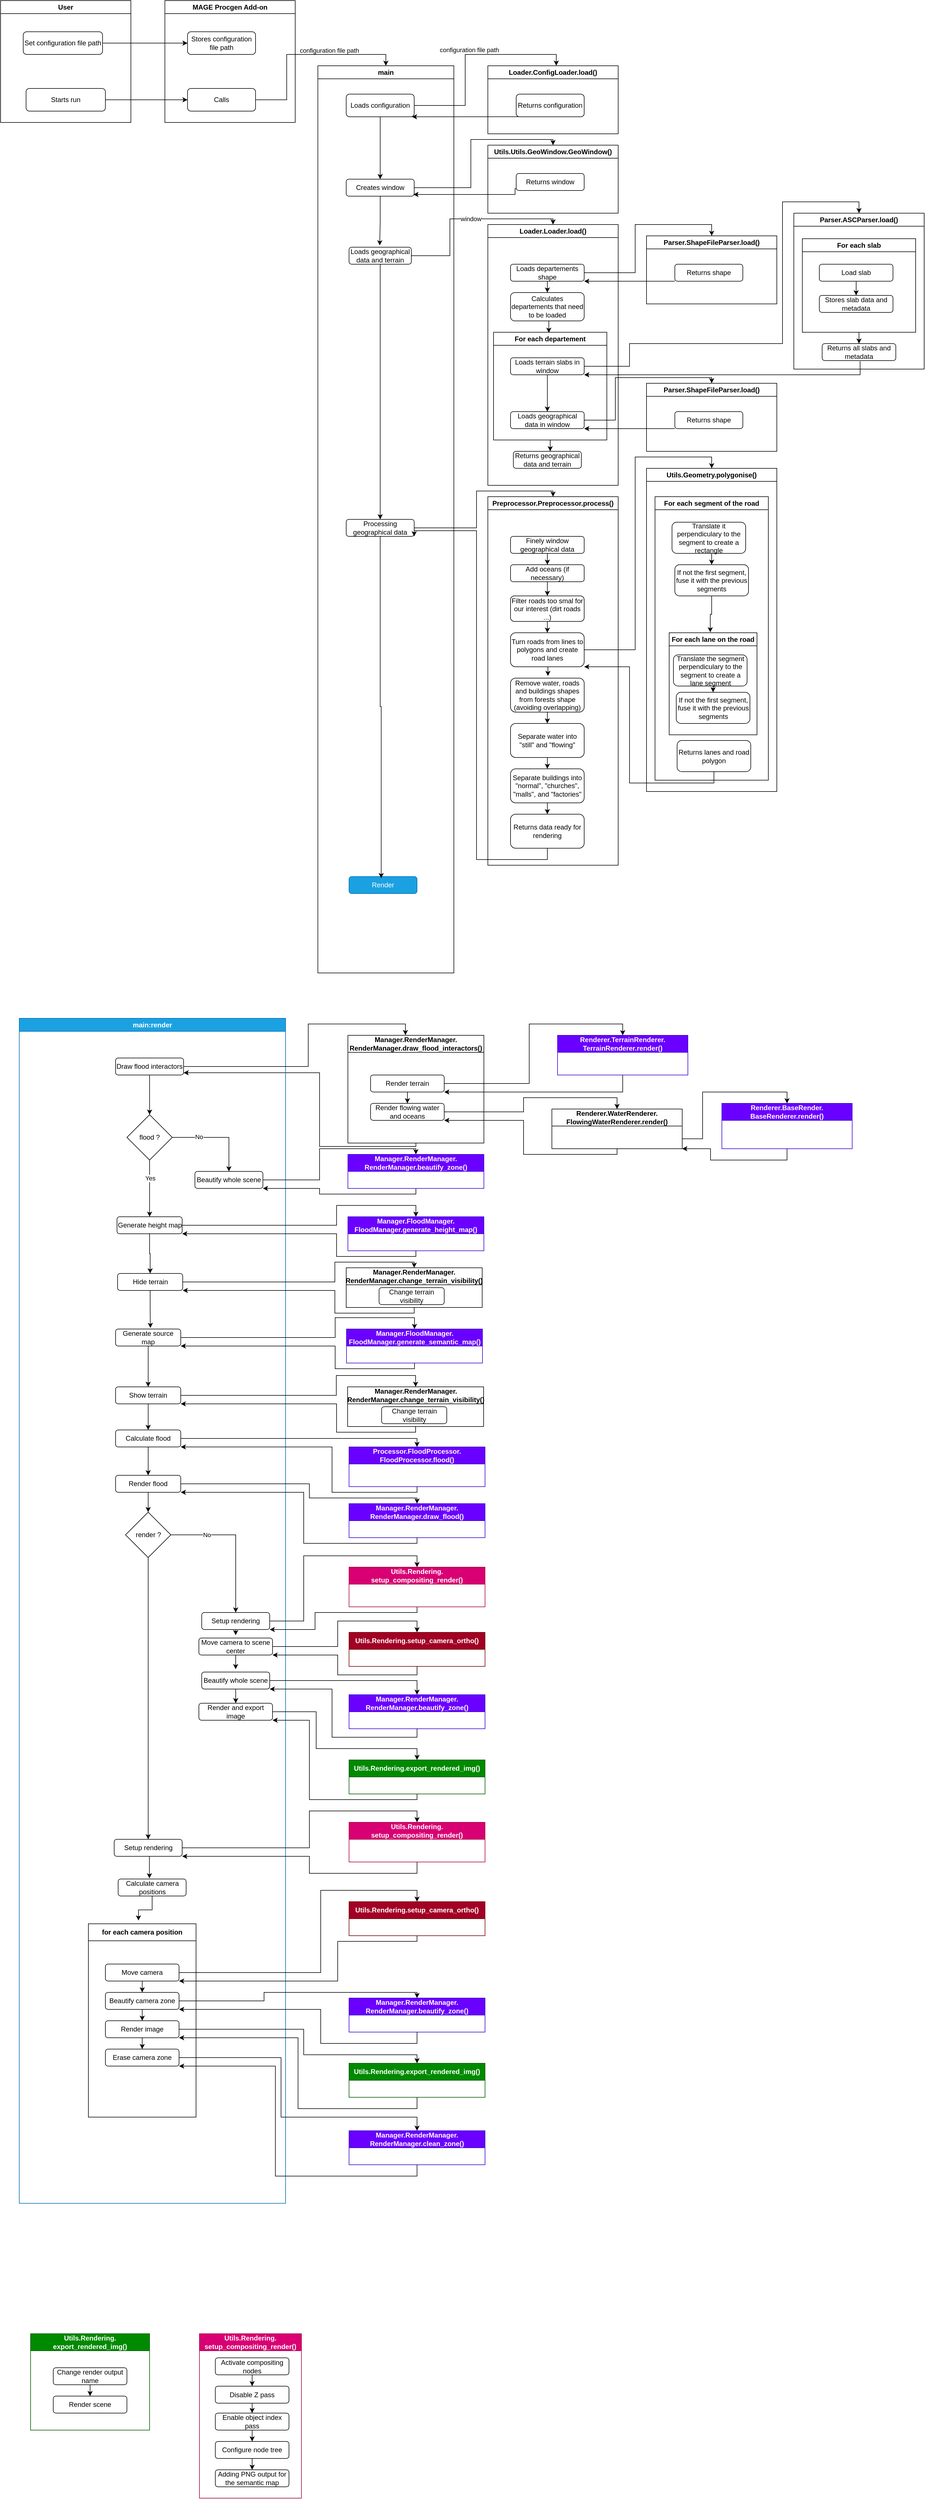 <mxfile version="22.1.21" type="device">
  <diagram id="C5RBs43oDa-KdzZeNtuy" name="Page-1">
    <mxGraphModel dx="2193" dy="840" grid="1" gridSize="10" guides="1" tooltips="1" connect="1" arrows="1" fold="1" page="1" pageScale="1" pageWidth="827" pageHeight="1169" math="0" shadow="0">
      <root>
        <mxCell id="WIyWlLk6GJQsqaUBKTNV-0" />
        <mxCell id="WIyWlLk6GJQsqaUBKTNV-1" parent="WIyWlLk6GJQsqaUBKTNV-0" />
        <mxCell id="aCpGBL1iy54i-rigjCyc-9" value="&lt;div&gt;main&lt;/div&gt;" style="swimlane;whiteSpace=wrap;html=1;" parent="WIyWlLk6GJQsqaUBKTNV-1" vertex="1">
          <mxGeometry x="-243" y="130" width="240" height="1600" as="geometry" />
        </mxCell>
        <mxCell id="aCpGBL1iy54i-rigjCyc-32" value="" style="edgeStyle=orthogonalEdgeStyle;rounded=0;orthogonalLoop=1;jettySize=auto;html=1;" parent="aCpGBL1iy54i-rigjCyc-9" source="aCpGBL1iy54i-rigjCyc-25" target="aCpGBL1iy54i-rigjCyc-31" edge="1">
          <mxGeometry relative="1" as="geometry" />
        </mxCell>
        <mxCell id="aCpGBL1iy54i-rigjCyc-25" value="Loads configuration" style="rounded=1;whiteSpace=wrap;html=1;fontSize=12;glass=0;strokeWidth=1;shadow=0;" parent="aCpGBL1iy54i-rigjCyc-9" vertex="1">
          <mxGeometry x="50" y="50" width="120" height="40" as="geometry" />
        </mxCell>
        <mxCell id="aCpGBL1iy54i-rigjCyc-31" value="Creates window" style="whiteSpace=wrap;html=1;rounded=1;glass=0;strokeWidth=1;shadow=0;" parent="aCpGBL1iy54i-rigjCyc-9" vertex="1">
          <mxGeometry x="50" y="200" width="120" height="30" as="geometry" />
        </mxCell>
        <mxCell id="-xBotjiaoKr3kxe3PV_f-1" style="edgeStyle=orthogonalEdgeStyle;rounded=0;orthogonalLoop=1;jettySize=auto;html=1;exitX=0.5;exitY=1;exitDx=0;exitDy=0;entryX=0.5;entryY=0;entryDx=0;entryDy=0;" parent="aCpGBL1iy54i-rigjCyc-9" source="aCpGBL1iy54i-rigjCyc-37" target="-xBotjiaoKr3kxe3PV_f-0" edge="1">
          <mxGeometry relative="1" as="geometry" />
        </mxCell>
        <mxCell id="aCpGBL1iy54i-rigjCyc-37" value="&lt;div&gt;Loads geographical data and terrain&lt;br&gt;&lt;/div&gt;" style="whiteSpace=wrap;html=1;rounded=1;glass=0;strokeWidth=1;shadow=0;" parent="aCpGBL1iy54i-rigjCyc-9" vertex="1">
          <mxGeometry x="55" y="320" width="110" height="30" as="geometry" />
        </mxCell>
        <mxCell id="aCpGBL1iy54i-rigjCyc-40" style="edgeStyle=orthogonalEdgeStyle;rounded=0;orthogonalLoop=1;jettySize=auto;html=1;exitX=0.5;exitY=1;exitDx=0;exitDy=0;entryX=0.492;entryY=-0.107;entryDx=0;entryDy=0;entryPerimeter=0;" parent="aCpGBL1iy54i-rigjCyc-9" source="aCpGBL1iy54i-rigjCyc-31" target="aCpGBL1iy54i-rigjCyc-37" edge="1">
          <mxGeometry relative="1" as="geometry" />
        </mxCell>
        <mxCell id="-xBotjiaoKr3kxe3PV_f-0" value="&lt;div&gt;Processing geographical data&lt;br&gt;&lt;/div&gt;" style="whiteSpace=wrap;html=1;rounded=1;glass=0;strokeWidth=1;shadow=0;" parent="aCpGBL1iy54i-rigjCyc-9" vertex="1">
          <mxGeometry x="50" y="800" width="120" height="30" as="geometry" />
        </mxCell>
        <mxCell id="-xBotjiaoKr3kxe3PV_f-79" value="&lt;div&gt;Render&lt;br&gt;&lt;/div&gt;" style="whiteSpace=wrap;html=1;rounded=1;glass=0;strokeWidth=1;shadow=0;fillColor=#1ba1e2;fontColor=#ffffff;strokeColor=#006EAF;" parent="aCpGBL1iy54i-rigjCyc-9" vertex="1">
          <mxGeometry x="55" y="1430" width="120" height="30" as="geometry" />
        </mxCell>
        <mxCell id="-xBotjiaoKr3kxe3PV_f-80" value="" style="edgeStyle=orthogonalEdgeStyle;rounded=0;orthogonalLoop=1;jettySize=auto;html=1;exitX=0.5;exitY=1;exitDx=0;exitDy=0;entryX=0.473;entryY=0.095;entryDx=0;entryDy=0;entryPerimeter=0;" parent="aCpGBL1iy54i-rigjCyc-9" source="-xBotjiaoKr3kxe3PV_f-0" target="-xBotjiaoKr3kxe3PV_f-79" edge="1">
          <mxGeometry relative="1" as="geometry">
            <mxPoint x="-110" y="960" as="sourcePoint" />
            <mxPoint x="-108" y="1613" as="targetPoint" />
          </mxGeometry>
        </mxCell>
        <mxCell id="aCpGBL1iy54i-rigjCyc-10" value="MAGE Procgen Add-on" style="swimlane;whiteSpace=wrap;html=1;" parent="WIyWlLk6GJQsqaUBKTNV-1" vertex="1">
          <mxGeometry x="-513" y="15" width="230" height="215" as="geometry" />
        </mxCell>
        <mxCell id="aCpGBL1iy54i-rigjCyc-18" value="Stores configuration file path" style="rounded=1;whiteSpace=wrap;html=1;fontSize=12;glass=0;strokeWidth=1;shadow=0;" parent="aCpGBL1iy54i-rigjCyc-10" vertex="1">
          <mxGeometry x="40" y="55" width="120" height="40" as="geometry" />
        </mxCell>
        <mxCell id="aCpGBL1iy54i-rigjCyc-23" value="Calls" style="rounded=1;whiteSpace=wrap;html=1;fontSize=12;glass=0;strokeWidth=1;shadow=0;" parent="aCpGBL1iy54i-rigjCyc-10" vertex="1">
          <mxGeometry x="40" y="155" width="120" height="40" as="geometry" />
        </mxCell>
        <mxCell id="aCpGBL1iy54i-rigjCyc-19" value="User" style="swimlane;whiteSpace=wrap;html=1;" parent="WIyWlLk6GJQsqaUBKTNV-1" vertex="1">
          <mxGeometry x="-803" y="15" width="230" height="215" as="geometry" />
        </mxCell>
        <mxCell id="aCpGBL1iy54i-rigjCyc-20" value="Set configuration file path" style="rounded=1;whiteSpace=wrap;html=1;fontSize=12;glass=0;strokeWidth=1;shadow=0;" parent="aCpGBL1iy54i-rigjCyc-19" vertex="1">
          <mxGeometry x="40" y="55" width="140" height="40" as="geometry" />
        </mxCell>
        <mxCell id="aCpGBL1iy54i-rigjCyc-22" value="Starts run" style="rounded=1;whiteSpace=wrap;html=1;fontSize=12;glass=0;strokeWidth=1;shadow=0;" parent="aCpGBL1iy54i-rigjCyc-19" vertex="1">
          <mxGeometry x="45" y="155" width="140" height="40" as="geometry" />
        </mxCell>
        <mxCell id="aCpGBL1iy54i-rigjCyc-21" style="edgeStyle=orthogonalEdgeStyle;rounded=0;orthogonalLoop=1;jettySize=auto;html=1;entryX=0;entryY=0.5;entryDx=0;entryDy=0;" parent="WIyWlLk6GJQsqaUBKTNV-1" source="aCpGBL1iy54i-rigjCyc-20" target="aCpGBL1iy54i-rigjCyc-18" edge="1">
          <mxGeometry relative="1" as="geometry" />
        </mxCell>
        <mxCell id="aCpGBL1iy54i-rigjCyc-24" style="edgeStyle=orthogonalEdgeStyle;rounded=0;orthogonalLoop=1;jettySize=auto;html=1;entryX=0;entryY=0.5;entryDx=0;entryDy=0;" parent="WIyWlLk6GJQsqaUBKTNV-1" source="aCpGBL1iy54i-rigjCyc-22" target="aCpGBL1iy54i-rigjCyc-23" edge="1">
          <mxGeometry relative="1" as="geometry" />
        </mxCell>
        <mxCell id="aCpGBL1iy54i-rigjCyc-26" style="edgeStyle=orthogonalEdgeStyle;rounded=0;orthogonalLoop=1;jettySize=auto;html=1;exitX=1;exitY=0.5;exitDx=0;exitDy=0;entryX=0.5;entryY=0;entryDx=0;entryDy=0;" parent="WIyWlLk6GJQsqaUBKTNV-1" source="aCpGBL1iy54i-rigjCyc-23" target="aCpGBL1iy54i-rigjCyc-9" edge="1">
          <mxGeometry relative="1" as="geometry" />
        </mxCell>
        <mxCell id="aCpGBL1iy54i-rigjCyc-41" value="&lt;div&gt;configuration file path&lt;/div&gt;&lt;div&gt;&lt;br&gt;&lt;/div&gt;" style="edgeLabel;html=1;align=center;verticalAlign=middle;resizable=0;points=[];labelBackgroundColor=none;" parent="aCpGBL1iy54i-rigjCyc-26" vertex="1" connectable="0">
          <mxGeometry x="0.007" y="-1" relative="1" as="geometry">
            <mxPoint x="44" y="-1" as="offset" />
          </mxGeometry>
        </mxCell>
        <mxCell id="aCpGBL1iy54i-rigjCyc-27" value="Loader.ConfigLoader.load()" style="swimlane;whiteSpace=wrap;html=1;" parent="WIyWlLk6GJQsqaUBKTNV-1" vertex="1">
          <mxGeometry x="57" y="130" width="230" height="120" as="geometry" />
        </mxCell>
        <mxCell id="aCpGBL1iy54i-rigjCyc-28" value="Returns configuration" style="rounded=1;whiteSpace=wrap;html=1;fontSize=12;glass=0;strokeWidth=1;shadow=0;" parent="aCpGBL1iy54i-rigjCyc-27" vertex="1">
          <mxGeometry x="50" y="50" width="120" height="40" as="geometry" />
        </mxCell>
        <mxCell id="aCpGBL1iy54i-rigjCyc-29" style="edgeStyle=orthogonalEdgeStyle;rounded=0;orthogonalLoop=1;jettySize=auto;html=1;entryX=0.525;entryY=-0.001;entryDx=0;entryDy=0;entryPerimeter=0;" parent="WIyWlLk6GJQsqaUBKTNV-1" source="aCpGBL1iy54i-rigjCyc-25" target="aCpGBL1iy54i-rigjCyc-27" edge="1">
          <mxGeometry relative="1" as="geometry">
            <Array as="points">
              <mxPoint x="17" y="200" />
              <mxPoint x="17" y="110" />
              <mxPoint x="178" y="110" />
            </Array>
          </mxGeometry>
        </mxCell>
        <mxCell id="aCpGBL1iy54i-rigjCyc-42" value="&lt;div&gt;configuration file path&lt;/div&gt;&lt;div&gt;&lt;br&gt;&lt;/div&gt;" style="edgeLabel;html=1;align=center;verticalAlign=middle;resizable=0;points=[];labelBackgroundColor=none;" parent="aCpGBL1iy54i-rigjCyc-29" vertex="1" connectable="0">
          <mxGeometry x="0.033" y="1" relative="1" as="geometry">
            <mxPoint as="offset" />
          </mxGeometry>
        </mxCell>
        <mxCell id="aCpGBL1iy54i-rigjCyc-30" style="edgeStyle=orthogonalEdgeStyle;rounded=0;orthogonalLoop=1;jettySize=auto;html=1;exitX=0.033;exitY=0.998;exitDx=0;exitDy=0;exitPerimeter=0;entryX=0.967;entryY=1;entryDx=0;entryDy=0;entryPerimeter=0;" parent="WIyWlLk6GJQsqaUBKTNV-1" source="aCpGBL1iy54i-rigjCyc-28" target="aCpGBL1iy54i-rigjCyc-25" edge="1">
          <mxGeometry relative="1" as="geometry">
            <mxPoint x="-73" y="210" as="targetPoint" />
            <Array as="points">
              <mxPoint x="67" y="220" />
              <mxPoint x="67" y="220" />
            </Array>
          </mxGeometry>
        </mxCell>
        <mxCell id="aCpGBL1iy54i-rigjCyc-33" value="Utils.Utils.GeoWindow.GeoWindow()" style="swimlane;whiteSpace=wrap;html=1;" parent="WIyWlLk6GJQsqaUBKTNV-1" vertex="1">
          <mxGeometry x="57" y="270" width="230" height="120" as="geometry" />
        </mxCell>
        <mxCell id="aCpGBL1iy54i-rigjCyc-34" value="Returns window" style="rounded=1;whiteSpace=wrap;html=1;fontSize=12;glass=0;strokeWidth=1;shadow=0;" parent="aCpGBL1iy54i-rigjCyc-33" vertex="1">
          <mxGeometry x="50" y="50" width="120" height="30" as="geometry" />
        </mxCell>
        <mxCell id="aCpGBL1iy54i-rigjCyc-35" style="edgeStyle=orthogonalEdgeStyle;rounded=0;orthogonalLoop=1;jettySize=auto;html=1;exitX=1;exitY=0.5;exitDx=0;exitDy=0;entryX=0.5;entryY=0;entryDx=0;entryDy=0;" parent="WIyWlLk6GJQsqaUBKTNV-1" source="aCpGBL1iy54i-rigjCyc-31" target="aCpGBL1iy54i-rigjCyc-33" edge="1">
          <mxGeometry relative="1" as="geometry">
            <mxPoint x="-73" y="330" as="sourcePoint" />
            <mxPoint x="107" y="330" as="targetPoint" />
            <Array as="points">
              <mxPoint x="27" y="345" />
              <mxPoint x="27" y="260" />
              <mxPoint x="172" y="260" />
            </Array>
          </mxGeometry>
        </mxCell>
        <mxCell id="aCpGBL1iy54i-rigjCyc-36" style="edgeStyle=orthogonalEdgeStyle;rounded=0;orthogonalLoop=1;jettySize=auto;html=1;exitX=0.001;exitY=0.892;exitDx=0;exitDy=0;exitPerimeter=0;entryX=0.988;entryY=0.9;entryDx=0;entryDy=0;entryPerimeter=0;" parent="WIyWlLk6GJQsqaUBKTNV-1" source="aCpGBL1iy54i-rigjCyc-34" target="aCpGBL1iy54i-rigjCyc-31" edge="1">
          <mxGeometry relative="1" as="geometry">
            <mxPoint x="107" y="350" as="sourcePoint" />
            <mxPoint x="-83" y="351" as="targetPoint" />
            <Array as="points">
              <mxPoint x="105" y="347" />
            </Array>
          </mxGeometry>
        </mxCell>
        <mxCell id="aCpGBL1iy54i-rigjCyc-38" value="Loader.Loader.load()" style="swimlane;whiteSpace=wrap;html=1;" parent="WIyWlLk6GJQsqaUBKTNV-1" vertex="1">
          <mxGeometry x="57" y="410" width="230" height="460" as="geometry" />
        </mxCell>
        <mxCell id="aCpGBL1iy54i-rigjCyc-39" value="Calculates departements that need to be loaded" style="rounded=1;whiteSpace=wrap;html=1;fontSize=12;glass=0;strokeWidth=1;shadow=0;" parent="aCpGBL1iy54i-rigjCyc-38" vertex="1">
          <mxGeometry x="40" y="120" width="130" height="50" as="geometry" />
        </mxCell>
        <mxCell id="aCpGBL1iy54i-rigjCyc-49" value="" style="edgeStyle=orthogonalEdgeStyle;rounded=0;orthogonalLoop=1;jettySize=auto;html=1;" parent="aCpGBL1iy54i-rigjCyc-38" source="aCpGBL1iy54i-rigjCyc-48" target="aCpGBL1iy54i-rigjCyc-39" edge="1">
          <mxGeometry relative="1" as="geometry" />
        </mxCell>
        <mxCell id="aCpGBL1iy54i-rigjCyc-48" value="Loads departements shape" style="rounded=1;whiteSpace=wrap;html=1;fontSize=12;glass=0;strokeWidth=1;shadow=0;" parent="aCpGBL1iy54i-rigjCyc-38" vertex="1">
          <mxGeometry x="40" y="70" width="130" height="30" as="geometry" />
        </mxCell>
        <mxCell id="aCpGBL1iy54i-rigjCyc-58" value="For each departement" style="swimlane;whiteSpace=wrap;html=1;" parent="aCpGBL1iy54i-rigjCyc-38" vertex="1">
          <mxGeometry x="10" y="190" width="200" height="190" as="geometry" />
        </mxCell>
        <mxCell id="aCpGBL1iy54i-rigjCyc-69" style="edgeStyle=orthogonalEdgeStyle;rounded=0;orthogonalLoop=1;jettySize=auto;html=1;exitX=0.5;exitY=1;exitDx=0;exitDy=0;entryX=0.5;entryY=0;entryDx=0;entryDy=0;" parent="aCpGBL1iy54i-rigjCyc-58" source="aCpGBL1iy54i-rigjCyc-59" target="aCpGBL1iy54i-rigjCyc-68" edge="1">
          <mxGeometry relative="1" as="geometry">
            <mxPoint x="94.69" y="90" as="targetPoint" />
          </mxGeometry>
        </mxCell>
        <mxCell id="aCpGBL1iy54i-rigjCyc-59" value="Loads terrain slabs in window" style="rounded=1;whiteSpace=wrap;html=1;fontSize=12;glass=0;strokeWidth=1;shadow=0;" parent="aCpGBL1iy54i-rigjCyc-58" vertex="1">
          <mxGeometry x="30" y="45" width="130" height="30" as="geometry" />
        </mxCell>
        <mxCell id="aCpGBL1iy54i-rigjCyc-68" value="Loads geographical data in window" style="rounded=1;whiteSpace=wrap;html=1;fontSize=12;glass=0;strokeWidth=1;shadow=0;" parent="aCpGBL1iy54i-rigjCyc-58" vertex="1">
          <mxGeometry x="30" y="140" width="130" height="30" as="geometry" />
        </mxCell>
        <mxCell id="aCpGBL1iy54i-rigjCyc-75" style="edgeStyle=orthogonalEdgeStyle;rounded=0;orthogonalLoop=1;jettySize=auto;html=1;exitX=0;exitY=1;exitDx=0;exitDy=0;entryX=1;entryY=1;entryDx=0;entryDy=0;" parent="aCpGBL1iy54i-rigjCyc-38" edge="1">
          <mxGeometry relative="1" as="geometry">
            <mxPoint x="330" y="360" as="sourcePoint" />
            <mxPoint x="170" y="360" as="targetPoint" />
            <Array as="points">
              <mxPoint x="250" y="360" />
              <mxPoint x="250" y="360" />
            </Array>
          </mxGeometry>
        </mxCell>
        <mxCell id="aCpGBL1iy54i-rigjCyc-76" style="edgeStyle=orthogonalEdgeStyle;rounded=0;orthogonalLoop=1;jettySize=auto;html=1;exitX=0.5;exitY=1;exitDx=0;exitDy=0;entryX=0.488;entryY=0.005;entryDx=0;entryDy=0;entryPerimeter=0;" parent="aCpGBL1iy54i-rigjCyc-38" source="aCpGBL1iy54i-rigjCyc-39" target="aCpGBL1iy54i-rigjCyc-58" edge="1">
          <mxGeometry relative="1" as="geometry" />
        </mxCell>
        <mxCell id="aCpGBL1iy54i-rigjCyc-77" value="&lt;div&gt;Returns geographical data and terrain&lt;/div&gt;" style="rounded=1;whiteSpace=wrap;html=1;fontSize=12;glass=0;strokeWidth=1;shadow=0;" parent="aCpGBL1iy54i-rigjCyc-38" vertex="1">
          <mxGeometry x="45" y="400" width="120" height="30" as="geometry" />
        </mxCell>
        <mxCell id="aCpGBL1iy54i-rigjCyc-79" style="edgeStyle=orthogonalEdgeStyle;rounded=0;orthogonalLoop=1;jettySize=auto;html=1;entryX=0.542;entryY=0;entryDx=0;entryDy=0;entryPerimeter=0;" parent="aCpGBL1iy54i-rigjCyc-38" source="aCpGBL1iy54i-rigjCyc-58" target="aCpGBL1iy54i-rigjCyc-77" edge="1">
          <mxGeometry relative="1" as="geometry" />
        </mxCell>
        <mxCell id="aCpGBL1iy54i-rigjCyc-43" style="edgeStyle=orthogonalEdgeStyle;rounded=0;orthogonalLoop=1;jettySize=auto;html=1;exitX=1;exitY=0.5;exitDx=0;exitDy=0;entryX=0.5;entryY=0;entryDx=0;entryDy=0;" parent="WIyWlLk6GJQsqaUBKTNV-1" source="aCpGBL1iy54i-rigjCyc-37" target="aCpGBL1iy54i-rigjCyc-38" edge="1">
          <mxGeometry relative="1" as="geometry">
            <Array as="points">
              <mxPoint x="-10" y="465" />
              <mxPoint x="-10" y="400" />
              <mxPoint x="172" y="400" />
            </Array>
          </mxGeometry>
        </mxCell>
        <mxCell id="aCpGBL1iy54i-rigjCyc-44" value="&lt;div&gt;window&lt;/div&gt;" style="edgeLabel;html=1;align=center;verticalAlign=middle;resizable=0;points=[];labelBackgroundColor=default;" parent="aCpGBL1iy54i-rigjCyc-43" vertex="1" connectable="0">
          <mxGeometry x="-0.389" relative="1" as="geometry">
            <mxPoint x="37" y="-34" as="offset" />
          </mxGeometry>
        </mxCell>
        <mxCell id="aCpGBL1iy54i-rigjCyc-50" value="Parser.ShapeFileParser.load()" style="swimlane;whiteSpace=wrap;html=1;" parent="WIyWlLk6GJQsqaUBKTNV-1" vertex="1">
          <mxGeometry x="337" y="430" width="230" height="120" as="geometry" />
        </mxCell>
        <mxCell id="aCpGBL1iy54i-rigjCyc-51" value="Returns shape" style="rounded=1;whiteSpace=wrap;html=1;fontSize=12;glass=0;strokeWidth=1;shadow=0;" parent="aCpGBL1iy54i-rigjCyc-50" vertex="1">
          <mxGeometry x="50" y="50" width="120" height="30" as="geometry" />
        </mxCell>
        <mxCell id="aCpGBL1iy54i-rigjCyc-52" style="edgeStyle=orthogonalEdgeStyle;rounded=0;orthogonalLoop=1;jettySize=auto;html=1;exitX=1;exitY=0.5;exitDx=0;exitDy=0;entryX=0.5;entryY=0;entryDx=0;entryDy=0;" parent="WIyWlLk6GJQsqaUBKTNV-1" source="aCpGBL1iy54i-rigjCyc-48" target="aCpGBL1iy54i-rigjCyc-50" edge="1">
          <mxGeometry relative="1" as="geometry">
            <Array as="points">
              <mxPoint x="317" y="495" />
              <mxPoint x="317" y="410" />
              <mxPoint x="452" y="410" />
            </Array>
          </mxGeometry>
        </mxCell>
        <mxCell id="aCpGBL1iy54i-rigjCyc-53" style="edgeStyle=orthogonalEdgeStyle;rounded=0;orthogonalLoop=1;jettySize=auto;html=1;exitX=0;exitY=1;exitDx=0;exitDy=0;entryX=1;entryY=1;entryDx=0;entryDy=0;" parent="WIyWlLk6GJQsqaUBKTNV-1" source="aCpGBL1iy54i-rigjCyc-51" target="aCpGBL1iy54i-rigjCyc-48" edge="1">
          <mxGeometry relative="1" as="geometry">
            <Array as="points">
              <mxPoint x="307" y="510" />
              <mxPoint x="307" y="510" />
            </Array>
          </mxGeometry>
        </mxCell>
        <mxCell id="aCpGBL1iy54i-rigjCyc-60" value="Parser.ASCParser.load()" style="swimlane;whiteSpace=wrap;html=1;" parent="WIyWlLk6GJQsqaUBKTNV-1" vertex="1">
          <mxGeometry x="597" y="390" width="230" height="275" as="geometry" />
        </mxCell>
        <mxCell id="aCpGBL1iy54i-rigjCyc-74" style="edgeStyle=orthogonalEdgeStyle;rounded=0;orthogonalLoop=1;jettySize=auto;html=1;entryX=0.5;entryY=0;entryDx=0;entryDy=0;" parent="aCpGBL1iy54i-rigjCyc-60" source="aCpGBL1iy54i-rigjCyc-62" target="aCpGBL1iy54i-rigjCyc-73" edge="1">
          <mxGeometry relative="1" as="geometry" />
        </mxCell>
        <mxCell id="aCpGBL1iy54i-rigjCyc-62" value="For each slab" style="swimlane;whiteSpace=wrap;html=1;" parent="aCpGBL1iy54i-rigjCyc-60" vertex="1">
          <mxGeometry x="15" y="45" width="200" height="165" as="geometry" />
        </mxCell>
        <mxCell id="aCpGBL1iy54i-rigjCyc-66" style="edgeStyle=orthogonalEdgeStyle;rounded=0;orthogonalLoop=1;jettySize=auto;html=1;exitX=0.5;exitY=1;exitDx=0;exitDy=0;entryX=0.5;entryY=0;entryDx=0;entryDy=0;" parent="aCpGBL1iy54i-rigjCyc-62" source="aCpGBL1iy54i-rigjCyc-63" target="aCpGBL1iy54i-rigjCyc-65" edge="1">
          <mxGeometry relative="1" as="geometry" />
        </mxCell>
        <mxCell id="aCpGBL1iy54i-rigjCyc-63" value="Load slab" style="rounded=1;whiteSpace=wrap;html=1;fontSize=12;glass=0;strokeWidth=1;shadow=0;" parent="aCpGBL1iy54i-rigjCyc-62" vertex="1">
          <mxGeometry x="30" y="45" width="130" height="30" as="geometry" />
        </mxCell>
        <mxCell id="aCpGBL1iy54i-rigjCyc-65" value="Stores slab data and metadata" style="rounded=1;whiteSpace=wrap;html=1;fontSize=12;glass=0;strokeWidth=1;shadow=0;" parent="aCpGBL1iy54i-rigjCyc-62" vertex="1">
          <mxGeometry x="30" y="100" width="130" height="30" as="geometry" />
        </mxCell>
        <mxCell id="aCpGBL1iy54i-rigjCyc-73" value="Returns all slabs and metadata" style="rounded=1;whiteSpace=wrap;html=1;fontSize=12;glass=0;strokeWidth=1;shadow=0;" parent="aCpGBL1iy54i-rigjCyc-60" vertex="1">
          <mxGeometry x="50" y="230" width="130" height="30" as="geometry" />
        </mxCell>
        <mxCell id="aCpGBL1iy54i-rigjCyc-64" style="edgeStyle=orthogonalEdgeStyle;rounded=0;orthogonalLoop=1;jettySize=auto;html=1;exitX=1;exitY=0.5;exitDx=0;exitDy=0;entryX=0.5;entryY=0;entryDx=0;entryDy=0;" parent="WIyWlLk6GJQsqaUBKTNV-1" source="aCpGBL1iy54i-rigjCyc-59" target="aCpGBL1iy54i-rigjCyc-60" edge="1">
          <mxGeometry relative="1" as="geometry">
            <Array as="points">
              <mxPoint x="307" y="660" />
              <mxPoint x="307" y="620" />
              <mxPoint x="577" y="620" />
              <mxPoint x="577" y="370" />
              <mxPoint x="712" y="370" />
            </Array>
          </mxGeometry>
        </mxCell>
        <mxCell id="aCpGBL1iy54i-rigjCyc-67" style="edgeStyle=orthogonalEdgeStyle;rounded=0;orthogonalLoop=1;jettySize=auto;html=1;exitX=0.515;exitY=1.043;exitDx=0;exitDy=0;entryX=1;entryY=1;entryDx=0;entryDy=0;exitPerimeter=0;" parent="WIyWlLk6GJQsqaUBKTNV-1" source="aCpGBL1iy54i-rigjCyc-73" target="aCpGBL1iy54i-rigjCyc-59" edge="1">
          <mxGeometry relative="1" as="geometry">
            <Array as="points">
              <mxPoint x="714" y="675" />
            </Array>
          </mxGeometry>
        </mxCell>
        <mxCell id="aCpGBL1iy54i-rigjCyc-70" value="Parser.ShapeFileParser.load()" style="swimlane;whiteSpace=wrap;html=1;" parent="WIyWlLk6GJQsqaUBKTNV-1" vertex="1">
          <mxGeometry x="337" y="690" width="230" height="120" as="geometry" />
        </mxCell>
        <mxCell id="aCpGBL1iy54i-rigjCyc-71" value="Returns shape" style="rounded=1;whiteSpace=wrap;html=1;fontSize=12;glass=0;strokeWidth=1;shadow=0;" parent="aCpGBL1iy54i-rigjCyc-70" vertex="1">
          <mxGeometry x="50" y="50" width="120" height="30" as="geometry" />
        </mxCell>
        <mxCell id="aCpGBL1iy54i-rigjCyc-72" style="edgeStyle=orthogonalEdgeStyle;rounded=0;orthogonalLoop=1;jettySize=auto;html=1;exitX=1;exitY=0.5;exitDx=0;exitDy=0;entryX=0.5;entryY=0;entryDx=0;entryDy=0;" parent="WIyWlLk6GJQsqaUBKTNV-1" source="aCpGBL1iy54i-rigjCyc-68" target="aCpGBL1iy54i-rigjCyc-70" edge="1">
          <mxGeometry relative="1" as="geometry">
            <Array as="points">
              <mxPoint x="282" y="755" />
              <mxPoint x="282" y="680" />
              <mxPoint x="452" y="680" />
            </Array>
          </mxGeometry>
        </mxCell>
        <mxCell id="-xBotjiaoKr3kxe3PV_f-2" value="Preprocessor.Preprocessor.process()" style="swimlane;whiteSpace=wrap;html=1;" parent="WIyWlLk6GJQsqaUBKTNV-1" vertex="1">
          <mxGeometry x="57" y="890" width="230" height="650" as="geometry">
            <mxRectangle x="80" y="890" width="250" height="30" as="alternateBounds" />
          </mxGeometry>
        </mxCell>
        <mxCell id="-xBotjiaoKr3kxe3PV_f-3" value="Add oceans (if necessary)" style="rounded=1;whiteSpace=wrap;html=1;fontSize=12;glass=0;strokeWidth=1;shadow=0;" parent="-xBotjiaoKr3kxe3PV_f-2" vertex="1">
          <mxGeometry x="40" y="120" width="130" height="30" as="geometry" />
        </mxCell>
        <mxCell id="-xBotjiaoKr3kxe3PV_f-4" value="" style="edgeStyle=orthogonalEdgeStyle;rounded=0;orthogonalLoop=1;jettySize=auto;html=1;" parent="-xBotjiaoKr3kxe3PV_f-2" source="-xBotjiaoKr3kxe3PV_f-5" target="-xBotjiaoKr3kxe3PV_f-3" edge="1">
          <mxGeometry relative="1" as="geometry" />
        </mxCell>
        <mxCell id="-xBotjiaoKr3kxe3PV_f-5" value="Finely window geographical data" style="rounded=1;whiteSpace=wrap;html=1;fontSize=12;glass=0;strokeWidth=1;shadow=0;" parent="-xBotjiaoKr3kxe3PV_f-2" vertex="1">
          <mxGeometry x="40" y="70" width="130" height="30" as="geometry" />
        </mxCell>
        <mxCell id="-xBotjiaoKr3kxe3PV_f-11" style="edgeStyle=orthogonalEdgeStyle;rounded=0;orthogonalLoop=1;jettySize=auto;html=1;exitX=0.5;exitY=1;exitDx=0;exitDy=0;entryX=0.5;entryY=0;entryDx=0;entryDy=0;" parent="-xBotjiaoKr3kxe3PV_f-2" source="-xBotjiaoKr3kxe3PV_f-47" target="-xBotjiaoKr3kxe3PV_f-15" edge="1">
          <mxGeometry relative="1" as="geometry">
            <mxPoint x="107.6" y="190.95" as="targetPoint" />
          </mxGeometry>
        </mxCell>
        <mxCell id="-xBotjiaoKr3kxe3PV_f-15" value="Turn roads from lines to polygons and create road lanes" style="rounded=1;whiteSpace=wrap;html=1;fontSize=12;glass=0;strokeWidth=1;shadow=0;" parent="-xBotjiaoKr3kxe3PV_f-2" vertex="1">
          <mxGeometry x="40" y="240" width="130" height="60" as="geometry" />
        </mxCell>
        <mxCell id="-xBotjiaoKr3kxe3PV_f-47" value="Filter roads too smal for our interest (dirt roads ...)" style="rounded=1;whiteSpace=wrap;html=1;fontSize=12;glass=0;strokeWidth=1;shadow=0;" parent="-xBotjiaoKr3kxe3PV_f-2" vertex="1">
          <mxGeometry x="40" y="175" width="130" height="45" as="geometry" />
        </mxCell>
        <mxCell id="-xBotjiaoKr3kxe3PV_f-48" value="" style="edgeStyle=orthogonalEdgeStyle;rounded=0;orthogonalLoop=1;jettySize=auto;html=1;exitX=0.5;exitY=1;exitDx=0;exitDy=0;entryX=0.5;entryY=0;entryDx=0;entryDy=0;" parent="-xBotjiaoKr3kxe3PV_f-2" source="-xBotjiaoKr3kxe3PV_f-3" target="-xBotjiaoKr3kxe3PV_f-47" edge="1">
          <mxGeometry relative="1" as="geometry">
            <mxPoint x="185" y="1040" as="sourcePoint" />
            <mxPoint x="185" y="1130" as="targetPoint" />
          </mxGeometry>
        </mxCell>
        <mxCell id="-xBotjiaoKr3kxe3PV_f-53" style="edgeStyle=orthogonalEdgeStyle;rounded=0;orthogonalLoop=1;jettySize=auto;html=1;exitX=0.5;exitY=1;exitDx=0;exitDy=0;entryX=0.5;entryY=0;entryDx=0;entryDy=0;" parent="-xBotjiaoKr3kxe3PV_f-2" source="-xBotjiaoKr3kxe3PV_f-49" target="-xBotjiaoKr3kxe3PV_f-50" edge="1">
          <mxGeometry relative="1" as="geometry" />
        </mxCell>
        <mxCell id="-xBotjiaoKr3kxe3PV_f-49" value="Remove water, roads and buildings shapes from forests shape (avoiding overlapping)" style="rounded=1;whiteSpace=wrap;html=1;fontSize=12;glass=0;strokeWidth=1;shadow=0;" parent="-xBotjiaoKr3kxe3PV_f-2" vertex="1">
          <mxGeometry x="40" y="320" width="130" height="60" as="geometry" />
        </mxCell>
        <mxCell id="-xBotjiaoKr3kxe3PV_f-54" style="edgeStyle=orthogonalEdgeStyle;rounded=0;orthogonalLoop=1;jettySize=auto;html=1;exitX=0.5;exitY=1;exitDx=0;exitDy=0;entryX=0.5;entryY=0;entryDx=0;entryDy=0;" parent="-xBotjiaoKr3kxe3PV_f-2" source="-xBotjiaoKr3kxe3PV_f-50" target="-xBotjiaoKr3kxe3PV_f-51" edge="1">
          <mxGeometry relative="1" as="geometry" />
        </mxCell>
        <mxCell id="-xBotjiaoKr3kxe3PV_f-50" value="Separate water into &quot;still&quot; and &quot;flowing&quot;" style="rounded=1;whiteSpace=wrap;html=1;fontSize=12;glass=0;strokeWidth=1;shadow=0;" parent="-xBotjiaoKr3kxe3PV_f-2" vertex="1">
          <mxGeometry x="40" y="400" width="130" height="60" as="geometry" />
        </mxCell>
        <mxCell id="-xBotjiaoKr3kxe3PV_f-51" value="Separate buildings into &quot;normal&quot;, &quot;churches&quot;, &quot;malls&quot;, and &quot;factories&quot;" style="rounded=1;whiteSpace=wrap;html=1;fontSize=12;glass=0;strokeWidth=1;shadow=0;" parent="-xBotjiaoKr3kxe3PV_f-2" vertex="1">
          <mxGeometry x="40" y="480" width="130" height="60" as="geometry" />
        </mxCell>
        <mxCell id="-xBotjiaoKr3kxe3PV_f-52" style="edgeStyle=orthogonalEdgeStyle;rounded=0;orthogonalLoop=1;jettySize=auto;html=1;exitX=0.5;exitY=1;exitDx=0;exitDy=0;entryX=0.508;entryY=-0.062;entryDx=0;entryDy=0;entryPerimeter=0;" parent="-xBotjiaoKr3kxe3PV_f-2" source="-xBotjiaoKr3kxe3PV_f-15" target="-xBotjiaoKr3kxe3PV_f-49" edge="1">
          <mxGeometry relative="1" as="geometry" />
        </mxCell>
        <mxCell id="-xBotjiaoKr3kxe3PV_f-55" value="Returns data ready for rendering" style="rounded=1;whiteSpace=wrap;html=1;fontSize=12;glass=0;strokeWidth=1;shadow=0;" parent="-xBotjiaoKr3kxe3PV_f-2" vertex="1">
          <mxGeometry x="40" y="560" width="130" height="60" as="geometry" />
        </mxCell>
        <mxCell id="-xBotjiaoKr3kxe3PV_f-56" style="edgeStyle=orthogonalEdgeStyle;rounded=0;orthogonalLoop=1;jettySize=auto;html=1;exitX=0.5;exitY=1;exitDx=0;exitDy=0;entryX=0.5;entryY=0;entryDx=0;entryDy=0;" parent="-xBotjiaoKr3kxe3PV_f-2" source="-xBotjiaoKr3kxe3PV_f-51" target="-xBotjiaoKr3kxe3PV_f-55" edge="1">
          <mxGeometry relative="1" as="geometry" />
        </mxCell>
        <mxCell id="-xBotjiaoKr3kxe3PV_f-14" style="edgeStyle=orthogonalEdgeStyle;rounded=0;orthogonalLoop=1;jettySize=auto;html=1;exitX=1;exitY=0.5;exitDx=0;exitDy=0;entryX=0.5;entryY=0;entryDx=0;entryDy=0;" parent="WIyWlLk6GJQsqaUBKTNV-1" source="-xBotjiaoKr3kxe3PV_f-0" target="-xBotjiaoKr3kxe3PV_f-2" edge="1">
          <mxGeometry relative="1" as="geometry">
            <Array as="points">
              <mxPoint x="37" y="945" />
              <mxPoint x="37" y="880" />
              <mxPoint x="172" y="880" />
            </Array>
          </mxGeometry>
        </mxCell>
        <mxCell id="-xBotjiaoKr3kxe3PV_f-16" value="Utils.Geometry.polygonise()" style="swimlane;whiteSpace=wrap;html=1;" parent="WIyWlLk6GJQsqaUBKTNV-1" vertex="1">
          <mxGeometry x="337" y="840" width="230" height="570" as="geometry" />
        </mxCell>
        <mxCell id="-xBotjiaoKr3kxe3PV_f-29" value="For each segment of the road" style="swimlane;whiteSpace=wrap;html=1;" parent="-xBotjiaoKr3kxe3PV_f-16" vertex="1">
          <mxGeometry x="15" y="50" width="200" height="500" as="geometry" />
        </mxCell>
        <mxCell id="-xBotjiaoKr3kxe3PV_f-30" style="edgeStyle=orthogonalEdgeStyle;rounded=0;orthogonalLoop=1;jettySize=auto;html=1;exitX=0.5;exitY=1;exitDx=0;exitDy=0;entryX=0.5;entryY=0;entryDx=0;entryDy=0;" parent="-xBotjiaoKr3kxe3PV_f-29" source="-xBotjiaoKr3kxe3PV_f-31" target="-xBotjiaoKr3kxe3PV_f-37" edge="1">
          <mxGeometry relative="1" as="geometry">
            <mxPoint x="95" y="140" as="targetPoint" />
          </mxGeometry>
        </mxCell>
        <mxCell id="-xBotjiaoKr3kxe3PV_f-31" value="Translate it perpendiculary to the segment to create a rectangle" style="rounded=1;whiteSpace=wrap;html=1;fontSize=12;glass=0;strokeWidth=1;shadow=0;" parent="-xBotjiaoKr3kxe3PV_f-29" vertex="1">
          <mxGeometry x="30" y="45" width="130" height="55" as="geometry" />
        </mxCell>
        <mxCell id="-xBotjiaoKr3kxe3PV_f-33" value="For each lane on the road" style="swimlane;whiteSpace=wrap;html=1;" parent="-xBotjiaoKr3kxe3PV_f-29" vertex="1">
          <mxGeometry x="25" y="240" width="155" height="180" as="geometry" />
        </mxCell>
        <mxCell id="-xBotjiaoKr3kxe3PV_f-42" style="edgeStyle=orthogonalEdgeStyle;rounded=0;orthogonalLoop=1;jettySize=auto;html=1;exitX=0.5;exitY=1;exitDx=0;exitDy=0;entryX=0.5;entryY=0;entryDx=0;entryDy=0;" parent="-xBotjiaoKr3kxe3PV_f-33" source="-xBotjiaoKr3kxe3PV_f-35" target="-xBotjiaoKr3kxe3PV_f-41" edge="1">
          <mxGeometry relative="1" as="geometry" />
        </mxCell>
        <mxCell id="-xBotjiaoKr3kxe3PV_f-35" value="Translate the segment perpendiculary to the segment to create a lane segment" style="rounded=1;whiteSpace=wrap;html=1;fontSize=12;glass=0;strokeWidth=1;shadow=0;" parent="-xBotjiaoKr3kxe3PV_f-33" vertex="1">
          <mxGeometry x="7.5" y="39" width="130" height="55" as="geometry" />
        </mxCell>
        <mxCell id="-xBotjiaoKr3kxe3PV_f-41" value="If not the first segment, fuse it with the previous segments" style="rounded=1;whiteSpace=wrap;html=1;fontSize=12;glass=0;strokeWidth=1;shadow=0;" parent="-xBotjiaoKr3kxe3PV_f-33" vertex="1">
          <mxGeometry x="12.5" y="105" width="130" height="55" as="geometry" />
        </mxCell>
        <mxCell id="-xBotjiaoKr3kxe3PV_f-37" value="If not the first segment, fuse it with the previous segments" style="rounded=1;whiteSpace=wrap;html=1;fontSize=12;glass=0;strokeWidth=1;shadow=0;" parent="-xBotjiaoKr3kxe3PV_f-29" vertex="1">
          <mxGeometry x="35" y="120" width="130" height="55" as="geometry" />
        </mxCell>
        <mxCell id="-xBotjiaoKr3kxe3PV_f-40" style="edgeStyle=orthogonalEdgeStyle;rounded=0;orthogonalLoop=1;jettySize=auto;html=1;exitX=0.5;exitY=1;exitDx=0;exitDy=0;entryX=0.468;entryY=-0.004;entryDx=0;entryDy=0;entryPerimeter=0;" parent="-xBotjiaoKr3kxe3PV_f-29" source="-xBotjiaoKr3kxe3PV_f-37" target="-xBotjiaoKr3kxe3PV_f-33" edge="1">
          <mxGeometry relative="1" as="geometry" />
        </mxCell>
        <mxCell id="-xBotjiaoKr3kxe3PV_f-45" value="Returns lanes and road polygon" style="rounded=1;whiteSpace=wrap;html=1;fontSize=12;glass=0;strokeWidth=1;shadow=0;" parent="-xBotjiaoKr3kxe3PV_f-29" vertex="1">
          <mxGeometry x="39" y="430" width="130" height="55" as="geometry" />
        </mxCell>
        <mxCell id="-xBotjiaoKr3kxe3PV_f-44" style="edgeStyle=orthogonalEdgeStyle;rounded=0;orthogonalLoop=1;jettySize=auto;html=1;exitX=1;exitY=0.5;exitDx=0;exitDy=0;entryX=0.5;entryY=0;entryDx=0;entryDy=0;" parent="WIyWlLk6GJQsqaUBKTNV-1" source="-xBotjiaoKr3kxe3PV_f-15" target="-xBotjiaoKr3kxe3PV_f-16" edge="1">
          <mxGeometry relative="1" as="geometry">
            <Array as="points">
              <mxPoint x="317" y="1160" />
              <mxPoint x="317" y="820" />
              <mxPoint x="452" y="820" />
            </Array>
          </mxGeometry>
        </mxCell>
        <mxCell id="-xBotjiaoKr3kxe3PV_f-46" style="edgeStyle=orthogonalEdgeStyle;rounded=0;orthogonalLoop=1;jettySize=auto;html=1;exitX=0.5;exitY=1;exitDx=0;exitDy=0;entryX=1;entryY=1;entryDx=0;entryDy=0;" parent="WIyWlLk6GJQsqaUBKTNV-1" source="-xBotjiaoKr3kxe3PV_f-45" target="-xBotjiaoKr3kxe3PV_f-15" edge="1">
          <mxGeometry relative="1" as="geometry">
            <Array as="points">
              <mxPoint x="456" y="1395" />
              <mxPoint x="307" y="1395" />
              <mxPoint x="307" y="1190" />
            </Array>
          </mxGeometry>
        </mxCell>
        <mxCell id="-xBotjiaoKr3kxe3PV_f-57" style="edgeStyle=orthogonalEdgeStyle;rounded=0;orthogonalLoop=1;jettySize=auto;html=1;exitX=0.5;exitY=1;exitDx=0;exitDy=0;entryX=1;entryY=1;entryDx=0;entryDy=0;" parent="WIyWlLk6GJQsqaUBKTNV-1" source="-xBotjiaoKr3kxe3PV_f-55" target="-xBotjiaoKr3kxe3PV_f-0" edge="1">
          <mxGeometry relative="1" as="geometry">
            <Array as="points">
              <mxPoint x="162" y="1530" />
              <mxPoint x="37" y="1530" />
              <mxPoint x="37" y="950" />
            </Array>
          </mxGeometry>
        </mxCell>
        <mxCell id="ZOiGhnDHxsyYqKYFNeiI-22" style="edgeStyle=orthogonalEdgeStyle;rounded=0;orthogonalLoop=1;jettySize=auto;html=1;entryX=1;entryY=1;entryDx=0;entryDy=0;" edge="1" parent="WIyWlLk6GJQsqaUBKTNV-1">
          <mxGeometry relative="1" as="geometry">
            <mxPoint x="-70" y="2030" as="sourcePoint" />
            <mxPoint x="-480" y="1906" as="targetPoint" />
            <Array as="points">
              <mxPoint x="-70" y="2036" />
              <mxPoint x="-240" y="2036" />
              <mxPoint x="-240" y="1906" />
            </Array>
          </mxGeometry>
        </mxCell>
        <mxCell id="-xBotjiaoKr3kxe3PV_f-61" value="Manager.RenderManager.&lt;br&gt;RenderManager.draw_flood_interactors()" style="swimlane;whiteSpace=wrap;html=1;startSize=30;" parent="WIyWlLk6GJQsqaUBKTNV-1" vertex="1">
          <mxGeometry x="-190" y="1840" width="240" height="190" as="geometry">
            <mxRectangle x="80" y="890" width="250" height="30" as="alternateBounds" />
          </mxGeometry>
        </mxCell>
        <mxCell id="-xBotjiaoKr3kxe3PV_f-62" value="Render flowing water and oceans" style="rounded=1;whiteSpace=wrap;html=1;fontSize=12;glass=0;strokeWidth=1;shadow=0;" parent="-xBotjiaoKr3kxe3PV_f-61" vertex="1">
          <mxGeometry x="40" y="120" width="130" height="30" as="geometry" />
        </mxCell>
        <mxCell id="-xBotjiaoKr3kxe3PV_f-63" value="" style="edgeStyle=orthogonalEdgeStyle;rounded=0;orthogonalLoop=1;jettySize=auto;html=1;" parent="-xBotjiaoKr3kxe3PV_f-61" source="-xBotjiaoKr3kxe3PV_f-64" target="-xBotjiaoKr3kxe3PV_f-62" edge="1">
          <mxGeometry relative="1" as="geometry" />
        </mxCell>
        <mxCell id="-xBotjiaoKr3kxe3PV_f-64" value="Render terrain" style="rounded=1;whiteSpace=wrap;html=1;fontSize=12;glass=0;strokeWidth=1;shadow=0;" parent="-xBotjiaoKr3kxe3PV_f-61" vertex="1">
          <mxGeometry x="40" y="70" width="130" height="30" as="geometry" />
        </mxCell>
        <mxCell id="-xBotjiaoKr3kxe3PV_f-81" value="&lt;div&gt;main:render&lt;/div&gt;" style="swimlane;whiteSpace=wrap;html=1;fillColor=#1ba1e2;fontColor=#ffffff;strokeColor=#006EAF;" parent="WIyWlLk6GJQsqaUBKTNV-1" vertex="1">
          <mxGeometry x="-770" y="1810" width="470" height="2090" as="geometry" />
        </mxCell>
        <mxCell id="ZOiGhnDHxsyYqKYFNeiI-21" style="edgeStyle=orthogonalEdgeStyle;rounded=0;orthogonalLoop=1;jettySize=auto;html=1;exitX=0.5;exitY=1;exitDx=0;exitDy=0;entryX=0.5;entryY=0;entryDx=0;entryDy=0;" edge="1" parent="-xBotjiaoKr3kxe3PV_f-81" source="-xBotjiaoKr3kxe3PV_f-93" target="HZblXPEE4JgyCaYX8dqI-10">
          <mxGeometry relative="1" as="geometry" />
        </mxCell>
        <mxCell id="-xBotjiaoKr3kxe3PV_f-93" value="&lt;div&gt;Draw flood interactors&lt;br&gt;&lt;/div&gt;" style="whiteSpace=wrap;html=1;rounded=1;glass=0;strokeWidth=1;shadow=0;" parent="-xBotjiaoKr3kxe3PV_f-81" vertex="1">
          <mxGeometry x="170" y="70" width="120" height="30" as="geometry" />
        </mxCell>
        <mxCell id="HZblXPEE4JgyCaYX8dqI-12" style="edgeStyle=orthogonalEdgeStyle;rounded=0;orthogonalLoop=1;jettySize=auto;html=1;exitX=1;exitY=0.5;exitDx=0;exitDy=0;" parent="-xBotjiaoKr3kxe3PV_f-81" source="HZblXPEE4JgyCaYX8dqI-10" target="HZblXPEE4JgyCaYX8dqI-11" edge="1">
          <mxGeometry relative="1" as="geometry" />
        </mxCell>
        <mxCell id="HZblXPEE4JgyCaYX8dqI-13" value="No" style="edgeLabel;html=1;align=center;verticalAlign=middle;resizable=0;points=[];" parent="HZblXPEE4JgyCaYX8dqI-12" vertex="1" connectable="0">
          <mxGeometry x="-0.421" y="1" relative="1" as="geometry">
            <mxPoint as="offset" />
          </mxGeometry>
        </mxCell>
        <mxCell id="HZblXPEE4JgyCaYX8dqI-10" value="flood ?" style="rhombus;whiteSpace=wrap;html=1;" parent="-xBotjiaoKr3kxe3PV_f-81" vertex="1">
          <mxGeometry x="190" y="170" width="80" height="80" as="geometry" />
        </mxCell>
        <mxCell id="HZblXPEE4JgyCaYX8dqI-11" value="&lt;div&gt;Beautify whole scene&lt;br&gt;&lt;/div&gt;" style="whiteSpace=wrap;html=1;rounded=1;glass=0;strokeWidth=1;shadow=0;" parent="-xBotjiaoKr3kxe3PV_f-81" vertex="1">
          <mxGeometry x="310" y="270" width="120" height="30" as="geometry" />
        </mxCell>
        <mxCell id="HZblXPEE4JgyCaYX8dqI-15" style="edgeStyle=orthogonalEdgeStyle;rounded=0;orthogonalLoop=1;jettySize=auto;html=1;exitX=0.5;exitY=1;exitDx=0;exitDy=0;entryX=0.5;entryY=0;entryDx=0;entryDy=0;" parent="-xBotjiaoKr3kxe3PV_f-81" source="HZblXPEE4JgyCaYX8dqI-10" target="SpBfz0hAXg_JxDmAozGQ-12" edge="1">
          <mxGeometry relative="1" as="geometry" />
        </mxCell>
        <mxCell id="HZblXPEE4JgyCaYX8dqI-16" value="Yes" style="edgeLabel;html=1;align=center;verticalAlign=middle;resizable=0;points=[];" parent="HZblXPEE4JgyCaYX8dqI-15" vertex="1" connectable="0">
          <mxGeometry x="-0.363" y="1" relative="1" as="geometry">
            <mxPoint as="offset" />
          </mxGeometry>
        </mxCell>
        <mxCell id="ZOiGhnDHxsyYqKYFNeiI-13" style="edgeStyle=orthogonalEdgeStyle;rounded=0;orthogonalLoop=1;jettySize=auto;html=1;exitX=0.5;exitY=1;exitDx=0;exitDy=0;entryX=0.5;entryY=0;entryDx=0;entryDy=0;" edge="1" parent="-xBotjiaoKr3kxe3PV_f-81" source="SpBfz0hAXg_JxDmAozGQ-12" target="ZOiGhnDHxsyYqKYFNeiI-1">
          <mxGeometry relative="1" as="geometry" />
        </mxCell>
        <mxCell id="SpBfz0hAXg_JxDmAozGQ-12" value="&lt;div&gt;Generate height map&lt;br&gt;&lt;/div&gt;" style="whiteSpace=wrap;html=1;rounded=1;glass=0;strokeWidth=1;shadow=0;" parent="-xBotjiaoKr3kxe3PV_f-81" vertex="1">
          <mxGeometry x="172.5" y="350" width="115" height="30" as="geometry" />
        </mxCell>
        <mxCell id="HZblXPEE4JgyCaYX8dqI-23" style="edgeStyle=orthogonalEdgeStyle;rounded=0;orthogonalLoop=1;jettySize=auto;html=1;exitX=0.5;exitY=1;exitDx=0;exitDy=0;entryX=0.5;entryY=0;entryDx=0;entryDy=0;" parent="-xBotjiaoKr3kxe3PV_f-81" source="HZblXPEE4JgyCaYX8dqI-14" target="HZblXPEE4JgyCaYX8dqI-44" edge="1">
          <mxGeometry relative="1" as="geometry" />
        </mxCell>
        <mxCell id="HZblXPEE4JgyCaYX8dqI-14" value="&lt;div&gt;Calculate flood&lt;br&gt;&lt;/div&gt;" style="whiteSpace=wrap;html=1;rounded=1;glass=0;strokeWidth=1;shadow=0;" parent="-xBotjiaoKr3kxe3PV_f-81" vertex="1">
          <mxGeometry x="170" y="726" width="115" height="30" as="geometry" />
        </mxCell>
        <mxCell id="HZblXPEE4JgyCaYX8dqI-22" value="render ?" style="rhombus;whiteSpace=wrap;html=1;" parent="-xBotjiaoKr3kxe3PV_f-81" vertex="1">
          <mxGeometry x="187.5" y="871" width="80" height="80" as="geometry" />
        </mxCell>
        <mxCell id="HZblXPEE4JgyCaYX8dqI-45" style="edgeStyle=orthogonalEdgeStyle;rounded=0;orthogonalLoop=1;jettySize=auto;html=1;exitX=0.5;exitY=1;exitDx=0;exitDy=0;" parent="-xBotjiaoKr3kxe3PV_f-81" source="HZblXPEE4JgyCaYX8dqI-44" target="HZblXPEE4JgyCaYX8dqI-22" edge="1">
          <mxGeometry relative="1" as="geometry">
            <mxPoint x="229.5" y="901" as="targetPoint" />
          </mxGeometry>
        </mxCell>
        <mxCell id="HZblXPEE4JgyCaYX8dqI-44" value="&lt;div&gt;Render flood&lt;br&gt;&lt;/div&gt;" style="whiteSpace=wrap;html=1;rounded=1;glass=0;strokeWidth=1;shadow=0;" parent="-xBotjiaoKr3kxe3PV_f-81" vertex="1">
          <mxGeometry x="170" y="806" width="115" height="30" as="geometry" />
        </mxCell>
        <mxCell id="HZblXPEE4JgyCaYX8dqI-47" value="" style="edgeStyle=orthogonalEdgeStyle;rounded=0;orthogonalLoop=1;jettySize=auto;html=1;exitX=1;exitY=0.5;exitDx=0;exitDy=0;entryX=0.5;entryY=0;entryDx=0;entryDy=0;" parent="-xBotjiaoKr3kxe3PV_f-81" source="HZblXPEE4JgyCaYX8dqI-22" target="HZblXPEE4JgyCaYX8dqI-38" edge="1">
          <mxGeometry relative="1" as="geometry">
            <mxPoint x="1332" y="951" as="sourcePoint" />
            <mxPoint x="1432" y="1046" as="targetPoint" />
          </mxGeometry>
        </mxCell>
        <mxCell id="HZblXPEE4JgyCaYX8dqI-48" value="No" style="edgeLabel;html=1;align=center;verticalAlign=middle;resizable=0;points=[];" parent="HZblXPEE4JgyCaYX8dqI-47" vertex="1" connectable="0">
          <mxGeometry x="-0.498" relative="1" as="geometry">
            <mxPoint as="offset" />
          </mxGeometry>
        </mxCell>
        <mxCell id="SpBfz0hAXg_JxDmAozGQ-10" style="edgeStyle=orthogonalEdgeStyle;rounded=0;orthogonalLoop=1;jettySize=auto;html=1;exitX=0.5;exitY=1;exitDx=0;exitDy=0;entryX=0.5;entryY=0;entryDx=0;entryDy=0;" parent="-xBotjiaoKr3kxe3PV_f-81" source="HZblXPEE4JgyCaYX8dqI-22" target="HZblXPEE4JgyCaYX8dqI-41" edge="1">
          <mxGeometry relative="1" as="geometry">
            <mxPoint x="229.5" y="1063.0" as="sourcePoint" />
          </mxGeometry>
        </mxCell>
        <mxCell id="HZblXPEE4JgyCaYX8dqI-37" value="&lt;div&gt;Calculate camera positions&lt;br&gt;&lt;/div&gt;" style="whiteSpace=wrap;html=1;rounded=1;glass=0;strokeWidth=1;shadow=0;" parent="-xBotjiaoKr3kxe3PV_f-81" vertex="1">
          <mxGeometry x="174.5" y="1518" width="120" height="30" as="geometry" />
        </mxCell>
        <mxCell id="SpBfz0hAXg_JxDmAozGQ-25" style="edgeStyle=orthogonalEdgeStyle;rounded=0;orthogonalLoop=1;jettySize=auto;html=1;exitX=0.5;exitY=1;exitDx=0;exitDy=0;" parent="-xBotjiaoKr3kxe3PV_f-81" source="HZblXPEE4JgyCaYX8dqI-38" edge="1">
          <mxGeometry relative="1" as="geometry">
            <mxPoint x="381.889" y="1088" as="targetPoint" />
          </mxGeometry>
        </mxCell>
        <mxCell id="HZblXPEE4JgyCaYX8dqI-38" value="&lt;div&gt;Setup rendering&lt;br&gt;&lt;/div&gt;" style="whiteSpace=wrap;html=1;rounded=1;glass=0;strokeWidth=1;shadow=0;" parent="-xBotjiaoKr3kxe3PV_f-81" vertex="1">
          <mxGeometry x="322" y="1048" width="120" height="30" as="geometry" />
        </mxCell>
        <mxCell id="HZblXPEE4JgyCaYX8dqI-41" value="&lt;div&gt;Setup rendering&lt;br&gt;&lt;/div&gt;" style="whiteSpace=wrap;html=1;rounded=1;glass=0;strokeWidth=1;shadow=0;" parent="-xBotjiaoKr3kxe3PV_f-81" vertex="1">
          <mxGeometry x="167.5" y="1448" width="120" height="30" as="geometry" />
        </mxCell>
        <mxCell id="HZblXPEE4JgyCaYX8dqI-50" style="edgeStyle=orthogonalEdgeStyle;rounded=0;orthogonalLoop=1;jettySize=auto;html=1;exitX=0.5;exitY=1;exitDx=0;exitDy=0;entryX=0.46;entryY=-0.036;entryDx=0;entryDy=0;entryPerimeter=0;" parent="-xBotjiaoKr3kxe3PV_f-81" source="HZblXPEE4JgyCaYX8dqI-41" target="HZblXPEE4JgyCaYX8dqI-37" edge="1">
          <mxGeometry relative="1" as="geometry" />
        </mxCell>
        <mxCell id="HZblXPEE4JgyCaYX8dqI-51" value="for each camera position" style="swimlane;whiteSpace=wrap;html=1;startSize=30;" parent="-xBotjiaoKr3kxe3PV_f-81" vertex="1">
          <mxGeometry x="122" y="1597" width="190" height="341" as="geometry">
            <mxRectangle x="80" y="890" width="250" height="30" as="alternateBounds" />
          </mxGeometry>
        </mxCell>
        <mxCell id="HZblXPEE4JgyCaYX8dqI-61" style="edgeStyle=orthogonalEdgeStyle;rounded=0;orthogonalLoop=1;jettySize=auto;html=1;exitX=0.5;exitY=1;exitDx=0;exitDy=0;entryX=0.5;entryY=0;entryDx=0;entryDy=0;" parent="HZblXPEE4JgyCaYX8dqI-51" source="HZblXPEE4JgyCaYX8dqI-55" target="HZblXPEE4JgyCaYX8dqI-56" edge="1">
          <mxGeometry relative="1" as="geometry" />
        </mxCell>
        <mxCell id="HZblXPEE4JgyCaYX8dqI-55" value="Beautify camera zone" style="rounded=1;whiteSpace=wrap;html=1;fontSize=12;glass=0;strokeWidth=1;shadow=0;" parent="HZblXPEE4JgyCaYX8dqI-51" vertex="1">
          <mxGeometry x="30" y="121" width="130" height="30" as="geometry" />
        </mxCell>
        <mxCell id="HZblXPEE4JgyCaYX8dqI-56" value="Render image" style="rounded=1;whiteSpace=wrap;html=1;fontSize=12;glass=0;strokeWidth=1;shadow=0;" parent="HZblXPEE4JgyCaYX8dqI-51" vertex="1">
          <mxGeometry x="30" y="171" width="130" height="30" as="geometry" />
        </mxCell>
        <mxCell id="HZblXPEE4JgyCaYX8dqI-58" value="Move camera" style="rounded=1;whiteSpace=wrap;html=1;fontSize=12;glass=0;strokeWidth=1;shadow=0;" parent="HZblXPEE4JgyCaYX8dqI-51" vertex="1">
          <mxGeometry x="30" y="71" width="130" height="30" as="geometry" />
        </mxCell>
        <mxCell id="HZblXPEE4JgyCaYX8dqI-59" value="Erase camera zone" style="rounded=1;whiteSpace=wrap;html=1;fontSize=12;glass=0;strokeWidth=1;shadow=0;" parent="HZblXPEE4JgyCaYX8dqI-51" vertex="1">
          <mxGeometry x="30" y="221" width="130" height="30" as="geometry" />
        </mxCell>
        <mxCell id="HZblXPEE4JgyCaYX8dqI-60" style="edgeStyle=orthogonalEdgeStyle;rounded=0;orthogonalLoop=1;jettySize=auto;html=1;exitX=0.5;exitY=1;exitDx=0;exitDy=0;entryX=0.5;entryY=0;entryDx=0;entryDy=0;" parent="HZblXPEE4JgyCaYX8dqI-51" source="HZblXPEE4JgyCaYX8dqI-58" target="HZblXPEE4JgyCaYX8dqI-55" edge="1">
          <mxGeometry relative="1" as="geometry">
            <mxPoint x="15" y="21" as="targetPoint" />
          </mxGeometry>
        </mxCell>
        <mxCell id="HZblXPEE4JgyCaYX8dqI-62" style="edgeStyle=orthogonalEdgeStyle;rounded=0;orthogonalLoop=1;jettySize=auto;html=1;exitX=0.5;exitY=1;exitDx=0;exitDy=0;entryX=0.5;entryY=0;entryDx=0;entryDy=0;" parent="HZblXPEE4JgyCaYX8dqI-51" source="HZblXPEE4JgyCaYX8dqI-56" target="HZblXPEE4JgyCaYX8dqI-59" edge="1">
          <mxGeometry relative="1" as="geometry" />
        </mxCell>
        <mxCell id="HZblXPEE4JgyCaYX8dqI-54" style="edgeStyle=orthogonalEdgeStyle;rounded=0;orthogonalLoop=1;jettySize=auto;html=1;exitX=0.5;exitY=1;exitDx=0;exitDy=0;entryX=0.465;entryY=-0.017;entryDx=0;entryDy=0;entryPerimeter=0;" parent="-xBotjiaoKr3kxe3PV_f-81" source="HZblXPEE4JgyCaYX8dqI-37" target="HZblXPEE4JgyCaYX8dqI-51" edge="1">
          <mxGeometry relative="1" as="geometry" />
        </mxCell>
        <mxCell id="SpBfz0hAXg_JxDmAozGQ-26" style="edgeStyle=orthogonalEdgeStyle;rounded=0;orthogonalLoop=1;jettySize=auto;html=1;exitX=0.5;exitY=1;exitDx=0;exitDy=0;" parent="-xBotjiaoKr3kxe3PV_f-81" source="HZblXPEE4JgyCaYX8dqI-63" edge="1">
          <mxGeometry relative="1" as="geometry">
            <mxPoint x="381.889" y="1148" as="targetPoint" />
          </mxGeometry>
        </mxCell>
        <mxCell id="HZblXPEE4JgyCaYX8dqI-63" value="Move camera to scene center" style="rounded=1;whiteSpace=wrap;html=1;fontSize=12;glass=0;strokeWidth=1;shadow=0;" parent="-xBotjiaoKr3kxe3PV_f-81" vertex="1">
          <mxGeometry x="317" y="1093" width="130" height="30" as="geometry" />
        </mxCell>
        <mxCell id="HZblXPEE4JgyCaYX8dqI-64" value="Render and export image" style="rounded=1;whiteSpace=wrap;html=1;fontSize=12;glass=0;strokeWidth=1;shadow=0;" parent="-xBotjiaoKr3kxe3PV_f-81" vertex="1">
          <mxGeometry x="317" y="1208" width="130" height="30" as="geometry" />
        </mxCell>
        <mxCell id="HZblXPEE4JgyCaYX8dqI-35" style="edgeStyle=orthogonalEdgeStyle;rounded=0;orthogonalLoop=1;jettySize=auto;html=1;exitX=0.5;exitY=1;exitDx=0;exitDy=0;entryX=0.5;entryY=0;entryDx=0;entryDy=0;" parent="-xBotjiaoKr3kxe3PV_f-81" source="HZblXPEE4JgyCaYX8dqI-46" target="HZblXPEE4JgyCaYX8dqI-46" edge="1">
          <mxGeometry relative="1" as="geometry" />
        </mxCell>
        <mxCell id="SpBfz0hAXg_JxDmAozGQ-27" style="edgeStyle=orthogonalEdgeStyle;rounded=0;orthogonalLoop=1;jettySize=auto;html=1;exitX=0.5;exitY=1;exitDx=0;exitDy=0;entryX=0.5;entryY=0;entryDx=0;entryDy=0;" parent="-xBotjiaoKr3kxe3PV_f-81" source="HZblXPEE4JgyCaYX8dqI-46" target="HZblXPEE4JgyCaYX8dqI-64" edge="1">
          <mxGeometry relative="1" as="geometry" />
        </mxCell>
        <mxCell id="HZblXPEE4JgyCaYX8dqI-46" value="&lt;div&gt;Beautify whole scene&lt;br&gt;&lt;/div&gt;" style="whiteSpace=wrap;html=1;rounded=1;glass=0;strokeWidth=1;shadow=0;" parent="-xBotjiaoKr3kxe3PV_f-81" vertex="1">
          <mxGeometry x="322" y="1152.96" width="120" height="30" as="geometry" />
        </mxCell>
        <mxCell id="SpBfz0hAXg_JxDmAozGQ-7" value="Manager.RenderManager.&lt;br&gt;RenderManager.beautify_zone()" style="swimlane;whiteSpace=wrap;html=1;startSize=30;fillColor=#6a00ff;fontColor=#ffffff;strokeColor=#3700CC;" parent="-xBotjiaoKr3kxe3PV_f-81" vertex="1">
          <mxGeometry x="582" y="1193" width="240" height="60" as="geometry">
            <mxRectangle x="80" y="890" width="250" height="30" as="alternateBounds" />
          </mxGeometry>
        </mxCell>
        <mxCell id="SpBfz0hAXg_JxDmAozGQ-11" style="edgeStyle=orthogonalEdgeStyle;rounded=0;orthogonalLoop=1;jettySize=auto;html=1;exitX=0.5;exitY=1;exitDx=0;exitDy=0;entryX=1;entryY=1;entryDx=0;entryDy=0;" parent="-xBotjiaoKr3kxe3PV_f-81" source="SpBfz0hAXg_JxDmAozGQ-7" target="HZblXPEE4JgyCaYX8dqI-46" edge="1">
          <mxGeometry relative="1" as="geometry">
            <Array as="points">
              <mxPoint x="702" y="1268" />
              <mxPoint x="552" y="1268" />
              <mxPoint x="552" y="1183" />
            </Array>
          </mxGeometry>
        </mxCell>
        <mxCell id="SpBfz0hAXg_JxDmAozGQ-8" style="edgeStyle=orthogonalEdgeStyle;rounded=0;orthogonalLoop=1;jettySize=auto;html=1;exitX=1;exitY=0.5;exitDx=0;exitDy=0;entryX=0.5;entryY=0;entryDx=0;entryDy=0;" parent="-xBotjiaoKr3kxe3PV_f-81" source="HZblXPEE4JgyCaYX8dqI-46" target="SpBfz0hAXg_JxDmAozGQ-7" edge="1">
          <mxGeometry relative="1" as="geometry">
            <Array as="points">
              <mxPoint x="702" y="1168" />
            </Array>
          </mxGeometry>
        </mxCell>
        <mxCell id="SpBfz0hAXg_JxDmAozGQ-5" style="edgeStyle=orthogonalEdgeStyle;rounded=0;orthogonalLoop=1;jettySize=auto;html=1;exitX=0.5;exitY=1;exitDx=0;exitDy=0;entryX=1;entryY=1;entryDx=0;entryDy=0;" parent="-xBotjiaoKr3kxe3PV_f-81" source="HZblXPEE4JgyCaYX8dqI-17" target="HZblXPEE4JgyCaYX8dqI-14" edge="1">
          <mxGeometry relative="1" as="geometry">
            <Array as="points">
              <mxPoint x="702" y="836" />
              <mxPoint x="552" y="836" />
              <mxPoint x="552" y="756" />
            </Array>
          </mxGeometry>
        </mxCell>
        <mxCell id="HZblXPEE4JgyCaYX8dqI-17" value="Processor.FloodProcessor.&lt;br&gt;FloodProcessor.flood()" style="swimlane;whiteSpace=wrap;html=1;startSize=30;fillColor=#6a00ff;fontColor=#ffffff;strokeColor=#3700CC;" parent="-xBotjiaoKr3kxe3PV_f-81" vertex="1">
          <mxGeometry x="582" y="756" width="240" height="70" as="geometry">
            <mxRectangle x="80" y="890" width="250" height="30" as="alternateBounds" />
          </mxGeometry>
        </mxCell>
        <mxCell id="HZblXPEE4JgyCaYX8dqI-21" style="edgeStyle=orthogonalEdgeStyle;rounded=0;orthogonalLoop=1;jettySize=auto;html=1;exitX=1;exitY=0.5;exitDx=0;exitDy=0;entryX=0.5;entryY=0;entryDx=0;entryDy=0;" parent="-xBotjiaoKr3kxe3PV_f-81" source="HZblXPEE4JgyCaYX8dqI-14" target="HZblXPEE4JgyCaYX8dqI-17" edge="1">
          <mxGeometry relative="1" as="geometry">
            <Array as="points">
              <mxPoint x="702" y="741" />
            </Array>
          </mxGeometry>
        </mxCell>
        <mxCell id="HZblXPEE4JgyCaYX8dqI-78" style="edgeStyle=orthogonalEdgeStyle;rounded=0;orthogonalLoop=1;jettySize=auto;html=1;exitX=0.5;exitY=1;exitDx=0;exitDy=0;entryX=1;entryY=1;entryDx=0;entryDy=0;" parent="-xBotjiaoKr3kxe3PV_f-81" source="HZblXPEE4JgyCaYX8dqI-74" target="HZblXPEE4JgyCaYX8dqI-44" edge="1">
          <mxGeometry relative="1" as="geometry">
            <Array as="points">
              <mxPoint x="702" y="926" />
              <mxPoint x="502" y="926" />
              <mxPoint x="502" y="836" />
            </Array>
          </mxGeometry>
        </mxCell>
        <mxCell id="HZblXPEE4JgyCaYX8dqI-74" value="Manager.RenderManager.&lt;br&gt;RenderManager.draw_flood()" style="swimlane;whiteSpace=wrap;html=1;startSize=30;fillColor=#6a00ff;fontColor=#ffffff;strokeColor=#3700CC;" parent="-xBotjiaoKr3kxe3PV_f-81" vertex="1">
          <mxGeometry x="582" y="856" width="240" height="60" as="geometry">
            <mxRectangle x="80" y="890" width="250" height="30" as="alternateBounds" />
          </mxGeometry>
        </mxCell>
        <mxCell id="HZblXPEE4JgyCaYX8dqI-77" style="edgeStyle=orthogonalEdgeStyle;rounded=0;orthogonalLoop=1;jettySize=auto;html=1;exitX=1;exitY=0.5;exitDx=0;exitDy=0;entryX=0.5;entryY=0;entryDx=0;entryDy=0;" parent="-xBotjiaoKr3kxe3PV_f-81" source="HZblXPEE4JgyCaYX8dqI-44" target="HZblXPEE4JgyCaYX8dqI-74" edge="1">
          <mxGeometry relative="1" as="geometry">
            <Array as="points">
              <mxPoint x="512" y="821" />
              <mxPoint x="512" y="846" />
              <mxPoint x="702" y="846" />
            </Array>
          </mxGeometry>
        </mxCell>
        <mxCell id="SpBfz0hAXg_JxDmAozGQ-19" style="edgeStyle=orthogonalEdgeStyle;rounded=0;orthogonalLoop=1;jettySize=auto;html=1;exitX=0.5;exitY=1;exitDx=0;exitDy=0;entryX=1;entryY=1;entryDx=0;entryDy=0;" parent="-xBotjiaoKr3kxe3PV_f-81" source="SpBfz0hAXg_JxDmAozGQ-17" target="HZblXPEE4JgyCaYX8dqI-38" edge="1">
          <mxGeometry relative="1" as="geometry">
            <Array as="points">
              <mxPoint x="702" y="1048" />
              <mxPoint x="522" y="1048" />
              <mxPoint x="522" y="1078" />
            </Array>
          </mxGeometry>
        </mxCell>
        <mxCell id="SpBfz0hAXg_JxDmAozGQ-17" value="Utils.Rendering.&lt;br&gt;setup_compositing_render()" style="swimlane;whiteSpace=wrap;html=1;startSize=30;fillColor=#d80073;fontColor=#ffffff;strokeColor=#A50040;" parent="-xBotjiaoKr3kxe3PV_f-81" vertex="1">
          <mxGeometry x="582" y="968" width="240" height="70" as="geometry">
            <mxRectangle x="80" y="890" width="250" height="30" as="alternateBounds" />
          </mxGeometry>
        </mxCell>
        <mxCell id="SpBfz0hAXg_JxDmAozGQ-18" style="edgeStyle=orthogonalEdgeStyle;rounded=0;orthogonalLoop=1;jettySize=auto;html=1;exitX=1;exitY=0.5;exitDx=0;exitDy=0;entryX=0.5;entryY=0;entryDx=0;entryDy=0;" parent="-xBotjiaoKr3kxe3PV_f-81" source="HZblXPEE4JgyCaYX8dqI-38" target="SpBfz0hAXg_JxDmAozGQ-17" edge="1">
          <mxGeometry relative="1" as="geometry">
            <Array as="points">
              <mxPoint x="502" y="1063" />
              <mxPoint x="502" y="948" />
              <mxPoint x="702" y="948" />
            </Array>
          </mxGeometry>
        </mxCell>
        <mxCell id="SpBfz0hAXg_JxDmAozGQ-21" style="edgeStyle=orthogonalEdgeStyle;rounded=0;orthogonalLoop=1;jettySize=auto;html=1;exitX=0.5;exitY=1;exitDx=0;exitDy=0;entryX=1;entryY=1;entryDx=0;entryDy=0;" parent="-xBotjiaoKr3kxe3PV_f-81" source="HZblXPEE4JgyCaYX8dqI-70" target="HZblXPEE4JgyCaYX8dqI-64" edge="1">
          <mxGeometry relative="1" as="geometry">
            <Array as="points">
              <mxPoint x="702" y="1378" />
              <mxPoint x="512" y="1378" />
              <mxPoint x="512" y="1238" />
            </Array>
          </mxGeometry>
        </mxCell>
        <mxCell id="HZblXPEE4JgyCaYX8dqI-70" value="Utils.Rendering.export_rendered_img()" style="swimlane;whiteSpace=wrap;html=1;startSize=30;fillColor=#008a00;fontColor=#ffffff;strokeColor=#005700;" parent="-xBotjiaoKr3kxe3PV_f-81" vertex="1">
          <mxGeometry x="582" y="1308" width="240" height="60" as="geometry">
            <mxRectangle x="80" y="890" width="250" height="30" as="alternateBounds" />
          </mxGeometry>
        </mxCell>
        <mxCell id="SpBfz0hAXg_JxDmAozGQ-24" style="edgeStyle=orthogonalEdgeStyle;rounded=0;orthogonalLoop=1;jettySize=auto;html=1;exitX=0.5;exitY=1;exitDx=0;exitDy=0;entryX=1;entryY=1;entryDx=0;entryDy=0;" parent="-xBotjiaoKr3kxe3PV_f-81" source="SpBfz0hAXg_JxDmAozGQ-22" target="HZblXPEE4JgyCaYX8dqI-41" edge="1">
          <mxGeometry relative="1" as="geometry">
            <Array as="points">
              <mxPoint x="702" y="1508" />
              <mxPoint x="512" y="1508" />
              <mxPoint x="512" y="1478" />
            </Array>
          </mxGeometry>
        </mxCell>
        <mxCell id="SpBfz0hAXg_JxDmAozGQ-22" value="Utils.Rendering.&lt;br&gt;setup_compositing_render()" style="swimlane;whiteSpace=wrap;html=1;startSize=30;fillColor=#d80073;fontColor=#ffffff;strokeColor=#A50040;" parent="-xBotjiaoKr3kxe3PV_f-81" vertex="1">
          <mxGeometry x="582" y="1418" width="240" height="70" as="geometry">
            <mxRectangle x="80" y="890" width="250" height="30" as="alternateBounds" />
          </mxGeometry>
        </mxCell>
        <mxCell id="SpBfz0hAXg_JxDmAozGQ-23" style="edgeStyle=orthogonalEdgeStyle;rounded=0;orthogonalLoop=1;jettySize=auto;html=1;exitX=1;exitY=0.5;exitDx=0;exitDy=0;entryX=0.5;entryY=0;entryDx=0;entryDy=0;" parent="-xBotjiaoKr3kxe3PV_f-81" source="HZblXPEE4JgyCaYX8dqI-41" target="SpBfz0hAXg_JxDmAozGQ-22" edge="1">
          <mxGeometry relative="1" as="geometry">
            <Array as="points">
              <mxPoint x="512" y="1463" />
              <mxPoint x="512" y="1398" />
              <mxPoint x="702" y="1398" />
            </Array>
          </mxGeometry>
        </mxCell>
        <mxCell id="HZblXPEE4JgyCaYX8dqI-66" value="Utils.Rendering.setup_camera_ortho()" style="swimlane;whiteSpace=wrap;html=1;startSize=30;fillColor=#a20025;fontColor=#ffffff;strokeColor=#6F0000;" parent="-xBotjiaoKr3kxe3PV_f-81" vertex="1">
          <mxGeometry x="582" y="1083" width="240" height="60" as="geometry">
            <mxRectangle x="80" y="890" width="250" height="30" as="alternateBounds" />
          </mxGeometry>
        </mxCell>
        <mxCell id="HZblXPEE4JgyCaYX8dqI-69" style="edgeStyle=orthogonalEdgeStyle;rounded=0;orthogonalLoop=1;jettySize=auto;html=1;exitX=1;exitY=0.5;exitDx=0;exitDy=0;entryX=0.5;entryY=0;entryDx=0;entryDy=0;" parent="-xBotjiaoKr3kxe3PV_f-81" source="HZblXPEE4JgyCaYX8dqI-63" target="HZblXPEE4JgyCaYX8dqI-66" edge="1">
          <mxGeometry relative="1" as="geometry">
            <Array as="points">
              <mxPoint x="562" y="1108" />
              <mxPoint x="562" y="1063" />
              <mxPoint x="702" y="1063" />
            </Array>
          </mxGeometry>
        </mxCell>
        <mxCell id="SpBfz0hAXg_JxDmAozGQ-20" style="edgeStyle=orthogonalEdgeStyle;rounded=0;orthogonalLoop=1;jettySize=auto;html=1;exitX=0.5;exitY=1;exitDx=0;exitDy=0;entryX=1;entryY=1;entryDx=0;entryDy=0;" parent="-xBotjiaoKr3kxe3PV_f-81" source="HZblXPEE4JgyCaYX8dqI-66" target="HZblXPEE4JgyCaYX8dqI-63" edge="1">
          <mxGeometry relative="1" as="geometry">
            <Array as="points">
              <mxPoint x="702" y="1158" />
              <mxPoint x="562" y="1158" />
              <mxPoint x="562" y="1123" />
            </Array>
          </mxGeometry>
        </mxCell>
        <mxCell id="SpBfz0hAXg_JxDmAozGQ-34" style="edgeStyle=orthogonalEdgeStyle;rounded=0;orthogonalLoop=1;jettySize=auto;html=1;exitX=0.5;exitY=1;exitDx=0;exitDy=0;entryX=1;entryY=1;entryDx=0;entryDy=0;" parent="-xBotjiaoKr3kxe3PV_f-81" source="SpBfz0hAXg_JxDmAozGQ-28" target="HZblXPEE4JgyCaYX8dqI-55" edge="1">
          <mxGeometry relative="1" as="geometry">
            <Array as="points">
              <mxPoint x="702" y="1808" />
              <mxPoint x="532" y="1808" />
              <mxPoint x="532" y="1748" />
            </Array>
          </mxGeometry>
        </mxCell>
        <mxCell id="SpBfz0hAXg_JxDmAozGQ-28" value="Manager.RenderManager.&lt;br&gt;RenderManager.beautify_zone()" style="swimlane;whiteSpace=wrap;html=1;startSize=30;fillColor=#6a00ff;fontColor=#ffffff;strokeColor=#3700CC;" parent="-xBotjiaoKr3kxe3PV_f-81" vertex="1">
          <mxGeometry x="582" y="1728" width="240" height="60" as="geometry">
            <mxRectangle x="80" y="890" width="250" height="30" as="alternateBounds" />
          </mxGeometry>
        </mxCell>
        <mxCell id="SpBfz0hAXg_JxDmAozGQ-36" style="edgeStyle=orthogonalEdgeStyle;rounded=0;orthogonalLoop=1;jettySize=auto;html=1;exitX=0.5;exitY=1;exitDx=0;exitDy=0;entryX=1;entryY=1;entryDx=0;entryDy=0;" parent="-xBotjiaoKr3kxe3PV_f-81" source="SpBfz0hAXg_JxDmAozGQ-29" target="HZblXPEE4JgyCaYX8dqI-56" edge="1">
          <mxGeometry relative="1" as="geometry">
            <Array as="points">
              <mxPoint x="702" y="1923" />
              <mxPoint x="492" y="1923" />
              <mxPoint x="492" y="1798" />
            </Array>
          </mxGeometry>
        </mxCell>
        <mxCell id="SpBfz0hAXg_JxDmAozGQ-29" value="Utils.Rendering.export_rendered_img()" style="swimlane;whiteSpace=wrap;html=1;startSize=30;fillColor=#008a00;fontColor=#ffffff;strokeColor=#005700;" parent="-xBotjiaoKr3kxe3PV_f-81" vertex="1">
          <mxGeometry x="582" y="1843" width="240" height="60" as="geometry">
            <mxRectangle x="80" y="890" width="250" height="30" as="alternateBounds" />
          </mxGeometry>
        </mxCell>
        <mxCell id="SpBfz0hAXg_JxDmAozGQ-32" style="edgeStyle=orthogonalEdgeStyle;rounded=0;orthogonalLoop=1;jettySize=auto;html=1;exitX=0.5;exitY=1;exitDx=0;exitDy=0;entryX=1;entryY=1;entryDx=0;entryDy=0;" parent="-xBotjiaoKr3kxe3PV_f-81" source="SpBfz0hAXg_JxDmAozGQ-30" target="HZblXPEE4JgyCaYX8dqI-58" edge="1">
          <mxGeometry relative="1" as="geometry">
            <Array as="points">
              <mxPoint x="702" y="1628" />
              <mxPoint x="562" y="1628" />
              <mxPoint x="562" y="1698" />
            </Array>
          </mxGeometry>
        </mxCell>
        <mxCell id="SpBfz0hAXg_JxDmAozGQ-30" value="Utils.Rendering.setup_camera_ortho()" style="swimlane;whiteSpace=wrap;html=1;startSize=30;fillColor=#a20025;fontColor=#ffffff;strokeColor=#6F0000;" parent="-xBotjiaoKr3kxe3PV_f-81" vertex="1">
          <mxGeometry x="582" y="1558" width="240" height="60" as="geometry">
            <mxRectangle x="80" y="890" width="250" height="30" as="alternateBounds" />
          </mxGeometry>
        </mxCell>
        <mxCell id="SpBfz0hAXg_JxDmAozGQ-31" style="edgeStyle=orthogonalEdgeStyle;rounded=0;orthogonalLoop=1;jettySize=auto;html=1;exitX=1;exitY=0.5;exitDx=0;exitDy=0;entryX=0.5;entryY=0;entryDx=0;entryDy=0;" parent="-xBotjiaoKr3kxe3PV_f-81" source="HZblXPEE4JgyCaYX8dqI-58" target="SpBfz0hAXg_JxDmAozGQ-30" edge="1">
          <mxGeometry relative="1" as="geometry">
            <Array as="points">
              <mxPoint x="532" y="1683" />
              <mxPoint x="532" y="1538" />
              <mxPoint x="702" y="1538" />
            </Array>
          </mxGeometry>
        </mxCell>
        <mxCell id="SpBfz0hAXg_JxDmAozGQ-33" style="edgeStyle=orthogonalEdgeStyle;rounded=0;orthogonalLoop=1;jettySize=auto;html=1;exitX=1;exitY=0.5;exitDx=0;exitDy=0;entryX=0.5;entryY=0;entryDx=0;entryDy=0;" parent="-xBotjiaoKr3kxe3PV_f-81" source="HZblXPEE4JgyCaYX8dqI-55" target="SpBfz0hAXg_JxDmAozGQ-28" edge="1">
          <mxGeometry relative="1" as="geometry">
            <Array as="points">
              <mxPoint x="432" y="1733" />
              <mxPoint x="432" y="1718" />
              <mxPoint x="702" y="1718" />
            </Array>
          </mxGeometry>
        </mxCell>
        <mxCell id="SpBfz0hAXg_JxDmAozGQ-35" style="edgeStyle=orthogonalEdgeStyle;rounded=0;orthogonalLoop=1;jettySize=auto;html=1;exitX=1;exitY=0.5;exitDx=0;exitDy=0;" parent="-xBotjiaoKr3kxe3PV_f-81" source="HZblXPEE4JgyCaYX8dqI-56" target="SpBfz0hAXg_JxDmAozGQ-29" edge="1">
          <mxGeometry relative="1" as="geometry">
            <Array as="points">
              <mxPoint x="502" y="1783" />
              <mxPoint x="502" y="1828" />
              <mxPoint x="702" y="1828" />
            </Array>
          </mxGeometry>
        </mxCell>
        <mxCell id="SpBfz0hAXg_JxDmAozGQ-39" style="edgeStyle=orthogonalEdgeStyle;rounded=0;orthogonalLoop=1;jettySize=auto;html=1;exitX=0.5;exitY=1;exitDx=0;exitDy=0;entryX=1;entryY=1;entryDx=0;entryDy=0;" parent="-xBotjiaoKr3kxe3PV_f-81" source="SpBfz0hAXg_JxDmAozGQ-37" target="HZblXPEE4JgyCaYX8dqI-59" edge="1">
          <mxGeometry relative="1" as="geometry">
            <Array as="points">
              <mxPoint x="702" y="2042" />
              <mxPoint x="452" y="2042" />
              <mxPoint x="452" y="1848" />
            </Array>
          </mxGeometry>
        </mxCell>
        <mxCell id="SpBfz0hAXg_JxDmAozGQ-37" value="Manager.RenderManager.&lt;br&gt;RenderManager.clean_zone()" style="swimlane;whiteSpace=wrap;html=1;startSize=30;fillColor=#6a00ff;fontColor=#ffffff;strokeColor=#3700CC;" parent="-xBotjiaoKr3kxe3PV_f-81" vertex="1">
          <mxGeometry x="582" y="1962" width="240" height="60" as="geometry">
            <mxRectangle x="80" y="890" width="250" height="30" as="alternateBounds" />
          </mxGeometry>
        </mxCell>
        <mxCell id="SpBfz0hAXg_JxDmAozGQ-38" style="edgeStyle=orthogonalEdgeStyle;rounded=0;orthogonalLoop=1;jettySize=auto;html=1;exitX=1;exitY=0.5;exitDx=0;exitDy=0;entryX=0.5;entryY=0;entryDx=0;entryDy=0;" parent="-xBotjiaoKr3kxe3PV_f-81" source="HZblXPEE4JgyCaYX8dqI-59" target="SpBfz0hAXg_JxDmAozGQ-37" edge="1">
          <mxGeometry relative="1" as="geometry">
            <Array as="points">
              <mxPoint x="462" y="1833" />
              <mxPoint x="462" y="1938" />
              <mxPoint x="702" y="1938" />
            </Array>
          </mxGeometry>
        </mxCell>
        <mxCell id="u-OZXYdGeHlxz3iozldh-3" style="edgeStyle=orthogonalEdgeStyle;rounded=0;orthogonalLoop=1;jettySize=auto;html=1;exitX=1;exitY=0.5;exitDx=0;exitDy=0;entryX=0.5;entryY=0;entryDx=0;entryDy=0;" parent="-xBotjiaoKr3kxe3PV_f-81" source="HZblXPEE4JgyCaYX8dqI-64" target="HZblXPEE4JgyCaYX8dqI-70" edge="1">
          <mxGeometry relative="1" as="geometry">
            <Array as="points">
              <mxPoint x="524" y="1223" />
              <mxPoint x="524" y="1288" />
              <mxPoint x="702" y="1288" />
            </Array>
          </mxGeometry>
        </mxCell>
        <mxCell id="ZOiGhnDHxsyYqKYFNeiI-0" value="Manager.FloodManager.&lt;br&gt;FloodManager.generate_height_map()" style="swimlane;whiteSpace=wrap;html=1;startSize=30;fillColor=#6a00ff;fontColor=#ffffff;strokeColor=#3700CC;" vertex="1" parent="-xBotjiaoKr3kxe3PV_f-81">
          <mxGeometry x="580" y="350" width="240" height="60" as="geometry">
            <mxRectangle x="80" y="890" width="250" height="30" as="alternateBounds" />
          </mxGeometry>
        </mxCell>
        <mxCell id="SpBfz0hAXg_JxDmAozGQ-16" style="edgeStyle=orthogonalEdgeStyle;rounded=0;orthogonalLoop=1;jettySize=auto;html=1;exitX=0.5;exitY=1;exitDx=0;exitDy=0;entryX=1;entryY=1;entryDx=0;entryDy=0;" parent="-xBotjiaoKr3kxe3PV_f-81" source="ZOiGhnDHxsyYqKYFNeiI-0" target="SpBfz0hAXg_JxDmAozGQ-12" edge="1">
          <mxGeometry relative="1" as="geometry">
            <Array as="points">
              <mxPoint x="700" y="420" />
              <mxPoint x="560" y="420" />
              <mxPoint x="560" y="380" />
            </Array>
          </mxGeometry>
        </mxCell>
        <mxCell id="SpBfz0hAXg_JxDmAozGQ-15" style="edgeStyle=orthogonalEdgeStyle;rounded=0;orthogonalLoop=1;jettySize=auto;html=1;exitX=1;exitY=0.5;exitDx=0;exitDy=0;entryX=0.5;entryY=0;entryDx=0;entryDy=0;" parent="-xBotjiaoKr3kxe3PV_f-81" source="SpBfz0hAXg_JxDmAozGQ-12" target="ZOiGhnDHxsyYqKYFNeiI-0" edge="1">
          <mxGeometry relative="1" as="geometry">
            <Array as="points">
              <mxPoint x="560" y="365" />
              <mxPoint x="560" y="330" />
              <mxPoint x="700" y="330" />
            </Array>
            <mxPoint x="290.0" y="375" as="sourcePoint" />
            <mxPoint x="1067.5" y="360" as="targetPoint" />
          </mxGeometry>
        </mxCell>
        <mxCell id="ZOiGhnDHxsyYqKYFNeiI-1" value="&lt;div&gt;Hide terrain&lt;br&gt;&lt;/div&gt;" style="whiteSpace=wrap;html=1;rounded=1;glass=0;strokeWidth=1;shadow=0;" vertex="1" parent="-xBotjiaoKr3kxe3PV_f-81">
          <mxGeometry x="173.5" y="450" width="115" height="30" as="geometry" />
        </mxCell>
        <mxCell id="ZOiGhnDHxsyYqKYFNeiI-2" value="Manager.RenderManager.&lt;br&gt;RenderManager.change_terrain_visibility()" style="swimlane;whiteSpace=wrap;html=1;startSize=30;" vertex="1" parent="-xBotjiaoKr3kxe3PV_f-81">
          <mxGeometry x="577" y="440" width="240" height="70" as="geometry">
            <mxRectangle x="80" y="890" width="250" height="30" as="alternateBounds" />
          </mxGeometry>
        </mxCell>
        <mxCell id="ZOiGhnDHxsyYqKYFNeiI-18" value="&lt;div&gt;Change terrain visibility&lt;br&gt;&lt;/div&gt;" style="whiteSpace=wrap;html=1;rounded=1;glass=0;strokeWidth=1;shadow=0;" vertex="1" parent="ZOiGhnDHxsyYqKYFNeiI-2">
          <mxGeometry x="58" y="35" width="115" height="30" as="geometry" />
        </mxCell>
        <mxCell id="ZOiGhnDHxsyYqKYFNeiI-3" style="edgeStyle=orthogonalEdgeStyle;rounded=0;orthogonalLoop=1;jettySize=auto;html=1;exitX=0.5;exitY=1;exitDx=0;exitDy=0;entryX=1;entryY=1;entryDx=0;entryDy=0;" edge="1" parent="-xBotjiaoKr3kxe3PV_f-81" source="ZOiGhnDHxsyYqKYFNeiI-2" target="ZOiGhnDHxsyYqKYFNeiI-1">
          <mxGeometry relative="1" as="geometry">
            <Array as="points">
              <mxPoint x="697" y="520" />
              <mxPoint x="557" y="520" />
              <mxPoint x="557" y="480" />
            </Array>
          </mxGeometry>
        </mxCell>
        <mxCell id="ZOiGhnDHxsyYqKYFNeiI-4" style="edgeStyle=orthogonalEdgeStyle;rounded=0;orthogonalLoop=1;jettySize=auto;html=1;exitX=1;exitY=0.5;exitDx=0;exitDy=0;entryX=0.5;entryY=0;entryDx=0;entryDy=0;" edge="1" parent="-xBotjiaoKr3kxe3PV_f-81" source="ZOiGhnDHxsyYqKYFNeiI-1" target="ZOiGhnDHxsyYqKYFNeiI-2">
          <mxGeometry relative="1" as="geometry">
            <Array as="points">
              <mxPoint x="557" y="465" />
              <mxPoint x="557" y="430" />
              <mxPoint x="697" y="430" />
            </Array>
            <mxPoint x="287.0" y="475" as="sourcePoint" />
            <mxPoint x="1064.5" y="460" as="targetPoint" />
          </mxGeometry>
        </mxCell>
        <mxCell id="ZOiGhnDHxsyYqKYFNeiI-15" style="edgeStyle=orthogonalEdgeStyle;rounded=0;orthogonalLoop=1;jettySize=auto;html=1;exitX=0.5;exitY=1;exitDx=0;exitDy=0;entryX=0.5;entryY=0;entryDx=0;entryDy=0;" edge="1" parent="-xBotjiaoKr3kxe3PV_f-81" source="ZOiGhnDHxsyYqKYFNeiI-5" target="ZOiGhnDHxsyYqKYFNeiI-9">
          <mxGeometry relative="1" as="geometry" />
        </mxCell>
        <mxCell id="ZOiGhnDHxsyYqKYFNeiI-5" value="&lt;div&gt;Generate source map&lt;br&gt;&lt;/div&gt;" style="whiteSpace=wrap;html=1;rounded=1;glass=0;strokeWidth=1;shadow=0;" vertex="1" parent="-xBotjiaoKr3kxe3PV_f-81">
          <mxGeometry x="170" y="548" width="115" height="30" as="geometry" />
        </mxCell>
        <mxCell id="ZOiGhnDHxsyYqKYFNeiI-6" value="Manager.FloodManager.&lt;br&gt;FloodManager.generate_semantic_map()" style="swimlane;whiteSpace=wrap;html=1;startSize=30;fillColor=#6a00ff;fontColor=#ffffff;strokeColor=#3700CC;" vertex="1" parent="-xBotjiaoKr3kxe3PV_f-81">
          <mxGeometry x="577.5" y="548" width="240" height="60" as="geometry">
            <mxRectangle x="80" y="890" width="250" height="30" as="alternateBounds" />
          </mxGeometry>
        </mxCell>
        <mxCell id="ZOiGhnDHxsyYqKYFNeiI-7" style="edgeStyle=orthogonalEdgeStyle;rounded=0;orthogonalLoop=1;jettySize=auto;html=1;exitX=0.5;exitY=1;exitDx=0;exitDy=0;entryX=1;entryY=1;entryDx=0;entryDy=0;" edge="1" parent="-xBotjiaoKr3kxe3PV_f-81" source="ZOiGhnDHxsyYqKYFNeiI-6" target="ZOiGhnDHxsyYqKYFNeiI-5">
          <mxGeometry relative="1" as="geometry">
            <Array as="points">
              <mxPoint x="697.5" y="618" />
              <mxPoint x="557.5" y="618" />
              <mxPoint x="557.5" y="578" />
            </Array>
          </mxGeometry>
        </mxCell>
        <mxCell id="ZOiGhnDHxsyYqKYFNeiI-8" style="edgeStyle=orthogonalEdgeStyle;rounded=0;orthogonalLoop=1;jettySize=auto;html=1;exitX=1;exitY=0.5;exitDx=0;exitDy=0;entryX=0.5;entryY=0;entryDx=0;entryDy=0;" edge="1" parent="-xBotjiaoKr3kxe3PV_f-81" source="ZOiGhnDHxsyYqKYFNeiI-5" target="ZOiGhnDHxsyYqKYFNeiI-6">
          <mxGeometry relative="1" as="geometry">
            <Array as="points">
              <mxPoint x="557.5" y="563" />
              <mxPoint x="557.5" y="528" />
              <mxPoint x="697.5" y="528" />
            </Array>
            <mxPoint x="287.5" y="573" as="sourcePoint" />
            <mxPoint x="1065" y="558" as="targetPoint" />
          </mxGeometry>
        </mxCell>
        <mxCell id="ZOiGhnDHxsyYqKYFNeiI-16" style="edgeStyle=orthogonalEdgeStyle;rounded=0;orthogonalLoop=1;jettySize=auto;html=1;exitX=0.5;exitY=1;exitDx=0;exitDy=0;entryX=0.5;entryY=0;entryDx=0;entryDy=0;" edge="1" parent="-xBotjiaoKr3kxe3PV_f-81" source="ZOiGhnDHxsyYqKYFNeiI-9" target="HZblXPEE4JgyCaYX8dqI-14">
          <mxGeometry relative="1" as="geometry" />
        </mxCell>
        <mxCell id="ZOiGhnDHxsyYqKYFNeiI-9" value="&lt;div&gt;Show terrain&lt;br&gt;&lt;/div&gt;" style="whiteSpace=wrap;html=1;rounded=1;glass=0;strokeWidth=1;shadow=0;" vertex="1" parent="-xBotjiaoKr3kxe3PV_f-81">
          <mxGeometry x="170" y="650" width="115" height="30" as="geometry" />
        </mxCell>
        <mxCell id="ZOiGhnDHxsyYqKYFNeiI-10" value="Manager.RenderManager.&lt;br&gt;RenderManager.change_terrain_visibility()" style="swimlane;whiteSpace=wrap;html=1;startSize=30;" vertex="1" parent="-xBotjiaoKr3kxe3PV_f-81">
          <mxGeometry x="579.5" y="650" width="240" height="70" as="geometry">
            <mxRectangle x="80" y="890" width="250" height="30" as="alternateBounds" />
          </mxGeometry>
        </mxCell>
        <mxCell id="ZOiGhnDHxsyYqKYFNeiI-19" value="&lt;div&gt;Change terrain visibility&lt;br&gt;&lt;/div&gt;" style="whiteSpace=wrap;html=1;rounded=1;glass=0;strokeWidth=1;shadow=0;" vertex="1" parent="ZOiGhnDHxsyYqKYFNeiI-10">
          <mxGeometry x="60" y="35" width="115" height="30" as="geometry" />
        </mxCell>
        <mxCell id="ZOiGhnDHxsyYqKYFNeiI-11" style="edgeStyle=orthogonalEdgeStyle;rounded=0;orthogonalLoop=1;jettySize=auto;html=1;exitX=0.5;exitY=1;exitDx=0;exitDy=0;entryX=1;entryY=1;entryDx=0;entryDy=0;" edge="1" parent="-xBotjiaoKr3kxe3PV_f-81" source="ZOiGhnDHxsyYqKYFNeiI-10" target="ZOiGhnDHxsyYqKYFNeiI-9">
          <mxGeometry relative="1" as="geometry">
            <Array as="points">
              <mxPoint x="700" y="730" />
              <mxPoint x="560" y="730" />
              <mxPoint x="560" y="680" />
            </Array>
          </mxGeometry>
        </mxCell>
        <mxCell id="ZOiGhnDHxsyYqKYFNeiI-12" style="edgeStyle=orthogonalEdgeStyle;rounded=0;orthogonalLoop=1;jettySize=auto;html=1;exitX=1;exitY=0.5;exitDx=0;exitDy=0;entryX=0.5;entryY=0;entryDx=0;entryDy=0;" edge="1" parent="-xBotjiaoKr3kxe3PV_f-81" source="ZOiGhnDHxsyYqKYFNeiI-9" target="ZOiGhnDHxsyYqKYFNeiI-10">
          <mxGeometry relative="1" as="geometry">
            <Array as="points">
              <mxPoint x="559.5" y="665" />
              <mxPoint x="559.5" y="630" />
              <mxPoint x="699.5" y="630" />
            </Array>
            <mxPoint x="289.5" y="675" as="sourcePoint" />
            <mxPoint x="1067" y="660" as="targetPoint" />
          </mxGeometry>
        </mxCell>
        <mxCell id="ZOiGhnDHxsyYqKYFNeiI-14" style="edgeStyle=orthogonalEdgeStyle;rounded=0;orthogonalLoop=1;jettySize=auto;html=1;exitX=0.5;exitY=1;exitDx=0;exitDy=0;entryX=0.534;entryY=-0.06;entryDx=0;entryDy=0;entryPerimeter=0;" edge="1" parent="-xBotjiaoKr3kxe3PV_f-81" source="ZOiGhnDHxsyYqKYFNeiI-1" target="ZOiGhnDHxsyYqKYFNeiI-5">
          <mxGeometry relative="1" as="geometry" />
        </mxCell>
        <mxCell id="HZblXPEE4JgyCaYX8dqI-0" style="edgeStyle=orthogonalEdgeStyle;rounded=0;orthogonalLoop=1;jettySize=auto;html=1;exitX=1;exitY=0.5;exitDx=0;exitDy=0;entryX=0.423;entryY=-0.002;entryDx=0;entryDy=0;entryPerimeter=0;" parent="WIyWlLk6GJQsqaUBKTNV-1" source="-xBotjiaoKr3kxe3PV_f-93" target="-xBotjiaoKr3kxe3PV_f-61" edge="1">
          <mxGeometry relative="1" as="geometry">
            <Array as="points">
              <mxPoint x="-260" y="1895" />
              <mxPoint x="-260" y="1820" />
              <mxPoint x="-89" y="1820" />
            </Array>
          </mxGeometry>
        </mxCell>
        <mxCell id="SpBfz0hAXg_JxDmAozGQ-1" style="edgeStyle=orthogonalEdgeStyle;rounded=0;orthogonalLoop=1;jettySize=auto;html=1;exitX=0.5;exitY=1;exitDx=0;exitDy=0;entryX=1;entryY=1;entryDx=0;entryDy=0;" parent="WIyWlLk6GJQsqaUBKTNV-1" source="HZblXPEE4JgyCaYX8dqI-1" target="-xBotjiaoKr3kxe3PV_f-64" edge="1">
          <mxGeometry relative="1" as="geometry">
            <Array as="points">
              <mxPoint x="295" y="1940" />
            </Array>
          </mxGeometry>
        </mxCell>
        <mxCell id="HZblXPEE4JgyCaYX8dqI-1" value="Renderer.TerrainRenderer.&lt;br&gt;TerrainRenderer.render()" style="swimlane;whiteSpace=wrap;html=1;startSize=30;fillColor=#6a00ff;fontColor=#ffffff;strokeColor=#3700CC;" parent="WIyWlLk6GJQsqaUBKTNV-1" vertex="1">
          <mxGeometry x="180" y="1840" width="230" height="70" as="geometry">
            <mxRectangle x="80" y="890" width="250" height="30" as="alternateBounds" />
          </mxGeometry>
        </mxCell>
        <mxCell id="HZblXPEE4JgyCaYX8dqI-5" style="edgeStyle=orthogonalEdgeStyle;rounded=0;orthogonalLoop=1;jettySize=auto;html=1;exitX=1;exitY=0.5;exitDx=0;exitDy=0;entryX=0.5;entryY=0;entryDx=0;entryDy=0;" parent="WIyWlLk6GJQsqaUBKTNV-1" source="-xBotjiaoKr3kxe3PV_f-64" target="HZblXPEE4JgyCaYX8dqI-1" edge="1">
          <mxGeometry relative="1" as="geometry">
            <Array as="points">
              <mxPoint x="130" y="1925" />
              <mxPoint x="130" y="1820" />
              <mxPoint x="295" y="1820" />
            </Array>
          </mxGeometry>
        </mxCell>
        <mxCell id="SpBfz0hAXg_JxDmAozGQ-0" style="edgeStyle=orthogonalEdgeStyle;rounded=0;orthogonalLoop=1;jettySize=auto;html=1;exitX=0.5;exitY=1;exitDx=0;exitDy=0;entryX=1;entryY=1;entryDx=0;entryDy=0;" parent="WIyWlLk6GJQsqaUBKTNV-1" source="HZblXPEE4JgyCaYX8dqI-24" target="HZblXPEE4JgyCaYX8dqI-11" edge="1">
          <mxGeometry relative="1" as="geometry">
            <Array as="points">
              <mxPoint x="-70" y="2120" />
              <mxPoint x="-240" y="2120" />
              <mxPoint x="-240" y="2110" />
            </Array>
          </mxGeometry>
        </mxCell>
        <mxCell id="HZblXPEE4JgyCaYX8dqI-24" value="Manager.RenderManager.&lt;br&gt;RenderManager.beautify_zone()" style="swimlane;whiteSpace=wrap;html=1;startSize=30;fillColor=#6a00ff;fontColor=#ffffff;strokeColor=#3700CC;" parent="WIyWlLk6GJQsqaUBKTNV-1" vertex="1">
          <mxGeometry x="-190" y="2050" width="240" height="60" as="geometry">
            <mxRectangle x="80" y="890" width="250" height="30" as="alternateBounds" />
          </mxGeometry>
        </mxCell>
        <mxCell id="HZblXPEE4JgyCaYX8dqI-28" style="edgeStyle=orthogonalEdgeStyle;rounded=0;orthogonalLoop=1;jettySize=auto;html=1;exitX=1;exitY=0.5;exitDx=0;exitDy=0;entryX=0.5;entryY=0;entryDx=0;entryDy=0;" parent="WIyWlLk6GJQsqaUBKTNV-1" source="HZblXPEE4JgyCaYX8dqI-11" target="HZblXPEE4JgyCaYX8dqI-24" edge="1">
          <mxGeometry relative="1" as="geometry">
            <Array as="points">
              <mxPoint x="-240" y="2095" />
              <mxPoint x="-240" y="2040" />
              <mxPoint x="-70" y="2040" />
            </Array>
          </mxGeometry>
        </mxCell>
        <mxCell id="SpBfz0hAXg_JxDmAozGQ-4" style="edgeStyle=orthogonalEdgeStyle;rounded=0;orthogonalLoop=1;jettySize=auto;html=1;exitX=0.5;exitY=1;exitDx=0;exitDy=0;entryX=1;entryY=1;entryDx=0;entryDy=0;" parent="WIyWlLk6GJQsqaUBKTNV-1" source="SpBfz0hAXg_JxDmAozGQ-2" target="-xBotjiaoKr3kxe3PV_f-62" edge="1">
          <mxGeometry relative="1" as="geometry">
            <Array as="points">
              <mxPoint x="285" y="2050" />
              <mxPoint x="120" y="2050" />
              <mxPoint x="120" y="1990" />
            </Array>
          </mxGeometry>
        </mxCell>
        <mxCell id="SpBfz0hAXg_JxDmAozGQ-2" value="Renderer.WaterRenderer.&lt;br&gt;FlowingWaterRenderer.render()" style="swimlane;whiteSpace=wrap;html=1;startSize=30;" parent="WIyWlLk6GJQsqaUBKTNV-1" vertex="1">
          <mxGeometry x="170" y="1970" width="230" height="70" as="geometry">
            <mxRectangle x="80" y="890" width="250" height="30" as="alternateBounds" />
          </mxGeometry>
        </mxCell>
        <mxCell id="SpBfz0hAXg_JxDmAozGQ-3" style="edgeStyle=orthogonalEdgeStyle;rounded=0;orthogonalLoop=1;jettySize=auto;html=1;exitX=1;exitY=0.5;exitDx=0;exitDy=0;entryX=0.5;entryY=0;entryDx=0;entryDy=0;" parent="WIyWlLk6GJQsqaUBKTNV-1" source="-xBotjiaoKr3kxe3PV_f-62" target="SpBfz0hAXg_JxDmAozGQ-2" edge="1">
          <mxGeometry relative="1" as="geometry">
            <Array as="points">
              <mxPoint x="120" y="1975" />
              <mxPoint x="120" y="1950" />
              <mxPoint x="285" y="1950" />
            </Array>
          </mxGeometry>
        </mxCell>
        <mxCell id="u-OZXYdGeHlxz3iozldh-0" style="edgeStyle=orthogonalEdgeStyle;rounded=0;orthogonalLoop=1;jettySize=auto;html=1;exitX=0.5;exitY=1;exitDx=0;exitDy=0;entryX=1;entryY=1;entryDx=0;entryDy=0;" parent="WIyWlLk6GJQsqaUBKTNV-1" source="u-OZXYdGeHlxz3iozldh-1" edge="1">
          <mxGeometry relative="1" as="geometry">
            <Array as="points">
              <mxPoint x="585" y="2060" />
              <mxPoint x="450" y="2060" />
              <mxPoint x="450" y="2040" />
            </Array>
            <mxPoint x="400" y="2040" as="targetPoint" />
          </mxGeometry>
        </mxCell>
        <mxCell id="u-OZXYdGeHlxz3iozldh-1" value="Renderer.BaseRender.&lt;br&gt;BaseRenderer.render()" style="swimlane;whiteSpace=wrap;html=1;startSize=30;fillColor=#6a00ff;fontColor=#ffffff;strokeColor=#3700CC;" parent="WIyWlLk6GJQsqaUBKTNV-1" vertex="1">
          <mxGeometry x="470" y="1960" width="230" height="80" as="geometry" />
        </mxCell>
        <mxCell id="u-OZXYdGeHlxz3iozldh-2" style="edgeStyle=orthogonalEdgeStyle;rounded=0;orthogonalLoop=1;jettySize=auto;html=1;exitX=1;exitY=0.75;exitDx=0;exitDy=0;entryX=0.5;entryY=0;entryDx=0;entryDy=0;" parent="WIyWlLk6GJQsqaUBKTNV-1" source="SpBfz0hAXg_JxDmAozGQ-2" target="u-OZXYdGeHlxz3iozldh-1" edge="1">
          <mxGeometry relative="1" as="geometry">
            <mxPoint x="400" y="2000" as="sourcePoint" />
            <Array as="points">
              <mxPoint x="436" y="2023" />
              <mxPoint x="436" y="1940" />
              <mxPoint x="585" y="1940" />
            </Array>
          </mxGeometry>
        </mxCell>
        <mxCell id="u-OZXYdGeHlxz3iozldh-16" value="Utils.Rendering.&lt;br&gt;export_rendered_img()" style="swimlane;whiteSpace=wrap;html=1;startSize=30;fillColor=#008a00;fontColor=#ffffff;strokeColor=#005700;" parent="WIyWlLk6GJQsqaUBKTNV-1" vertex="1">
          <mxGeometry x="-750" y="4130" width="210" height="170" as="geometry">
            <mxRectangle x="80" y="890" width="250" height="30" as="alternateBounds" />
          </mxGeometry>
        </mxCell>
        <mxCell id="u-OZXYdGeHlxz3iozldh-20" value="Render scene" style="rounded=1;whiteSpace=wrap;html=1;fontSize=12;glass=0;strokeWidth=1;shadow=0;" parent="u-OZXYdGeHlxz3iozldh-16" vertex="1">
          <mxGeometry x="40" y="110" width="130" height="30" as="geometry" />
        </mxCell>
        <mxCell id="u-OZXYdGeHlxz3iozldh-21" value="" style="edgeStyle=orthogonalEdgeStyle;rounded=0;orthogonalLoop=1;jettySize=auto;html=1;" parent="u-OZXYdGeHlxz3iozldh-16" source="u-OZXYdGeHlxz3iozldh-22" target="u-OZXYdGeHlxz3iozldh-20" edge="1">
          <mxGeometry relative="1" as="geometry" />
        </mxCell>
        <mxCell id="u-OZXYdGeHlxz3iozldh-22" value="Change render output name" style="rounded=1;whiteSpace=wrap;html=1;fontSize=12;glass=0;strokeWidth=1;shadow=0;" parent="u-OZXYdGeHlxz3iozldh-16" vertex="1">
          <mxGeometry x="40" y="60" width="130" height="30" as="geometry" />
        </mxCell>
        <mxCell id="u-OZXYdGeHlxz3iozldh-18" value="Utils.Rendering.&lt;br&gt;setup_compositing_render()" style="swimlane;whiteSpace=wrap;html=1;startSize=30;fillColor=#d80073;fontColor=#ffffff;strokeColor=#A50040;" parent="WIyWlLk6GJQsqaUBKTNV-1" vertex="1">
          <mxGeometry x="-452" y="4130" width="180" height="290" as="geometry">
            <mxRectangle x="80" y="890" width="250" height="30" as="alternateBounds" />
          </mxGeometry>
        </mxCell>
        <mxCell id="u-OZXYdGeHlxz3iozldh-29" value="Disable Z pass" style="rounded=1;whiteSpace=wrap;html=1;fontSize=12;glass=0;strokeWidth=1;shadow=0;" parent="u-OZXYdGeHlxz3iozldh-18" vertex="1">
          <mxGeometry x="28" y="92.5" width="130" height="30" as="geometry" />
        </mxCell>
        <mxCell id="u-OZXYdGeHlxz3iozldh-30" value="" style="edgeStyle=orthogonalEdgeStyle;rounded=0;orthogonalLoop=1;jettySize=auto;html=1;" parent="u-OZXYdGeHlxz3iozldh-18" source="u-OZXYdGeHlxz3iozldh-31" target="u-OZXYdGeHlxz3iozldh-29" edge="1">
          <mxGeometry relative="1" as="geometry" />
        </mxCell>
        <mxCell id="u-OZXYdGeHlxz3iozldh-31" value="Activate compositing nodes" style="rounded=1;whiteSpace=wrap;html=1;fontSize=12;glass=0;strokeWidth=1;shadow=0;" parent="u-OZXYdGeHlxz3iozldh-18" vertex="1">
          <mxGeometry x="28" y="42.5" width="130" height="30" as="geometry" />
        </mxCell>
        <mxCell id="u-OZXYdGeHlxz3iozldh-33" value="Enable object index pass" style="rounded=1;whiteSpace=wrap;html=1;fontSize=12;glass=0;strokeWidth=1;shadow=0;" parent="u-OZXYdGeHlxz3iozldh-18" vertex="1">
          <mxGeometry x="28" y="140" width="130" height="30" as="geometry" />
        </mxCell>
        <mxCell id="u-OZXYdGeHlxz3iozldh-28" style="edgeStyle=orthogonalEdgeStyle;rounded=0;orthogonalLoop=1;jettySize=auto;html=1;exitX=0.5;exitY=1;exitDx=0;exitDy=0;entryX=0.5;entryY=0;entryDx=0;entryDy=0;" parent="u-OZXYdGeHlxz3iozldh-18" source="u-OZXYdGeHlxz3iozldh-29" target="u-OZXYdGeHlxz3iozldh-33" edge="1">
          <mxGeometry relative="1" as="geometry" />
        </mxCell>
        <mxCell id="u-OZXYdGeHlxz3iozldh-35" value="Configure node tree" style="rounded=1;whiteSpace=wrap;html=1;fontSize=12;glass=0;strokeWidth=1;shadow=0;" parent="u-OZXYdGeHlxz3iozldh-18" vertex="1">
          <mxGeometry x="28" y="190" width="130" height="30" as="geometry" />
        </mxCell>
        <mxCell id="u-OZXYdGeHlxz3iozldh-32" style="edgeStyle=orthogonalEdgeStyle;rounded=0;orthogonalLoop=1;jettySize=auto;html=1;exitX=0.5;exitY=1;exitDx=0;exitDy=0;entryX=0.5;entryY=0;entryDx=0;entryDy=0;" parent="u-OZXYdGeHlxz3iozldh-18" source="u-OZXYdGeHlxz3iozldh-33" target="u-OZXYdGeHlxz3iozldh-35" edge="1">
          <mxGeometry relative="1" as="geometry" />
        </mxCell>
        <mxCell id="u-OZXYdGeHlxz3iozldh-36" value="Adding PNG output for the semantic map" style="rounded=1;whiteSpace=wrap;html=1;fontSize=12;glass=0;strokeWidth=1;shadow=0;" parent="u-OZXYdGeHlxz3iozldh-18" vertex="1">
          <mxGeometry x="28" y="240" width="130" height="30" as="geometry" />
        </mxCell>
        <mxCell id="u-OZXYdGeHlxz3iozldh-34" style="edgeStyle=orthogonalEdgeStyle;rounded=0;orthogonalLoop=1;jettySize=auto;html=1;exitX=0.5;exitY=1;exitDx=0;exitDy=0;entryX=0.5;entryY=0;entryDx=0;entryDy=0;" parent="u-OZXYdGeHlxz3iozldh-18" source="u-OZXYdGeHlxz3iozldh-35" target="u-OZXYdGeHlxz3iozldh-36" edge="1">
          <mxGeometry relative="1" as="geometry" />
        </mxCell>
      </root>
    </mxGraphModel>
  </diagram>
</mxfile>
